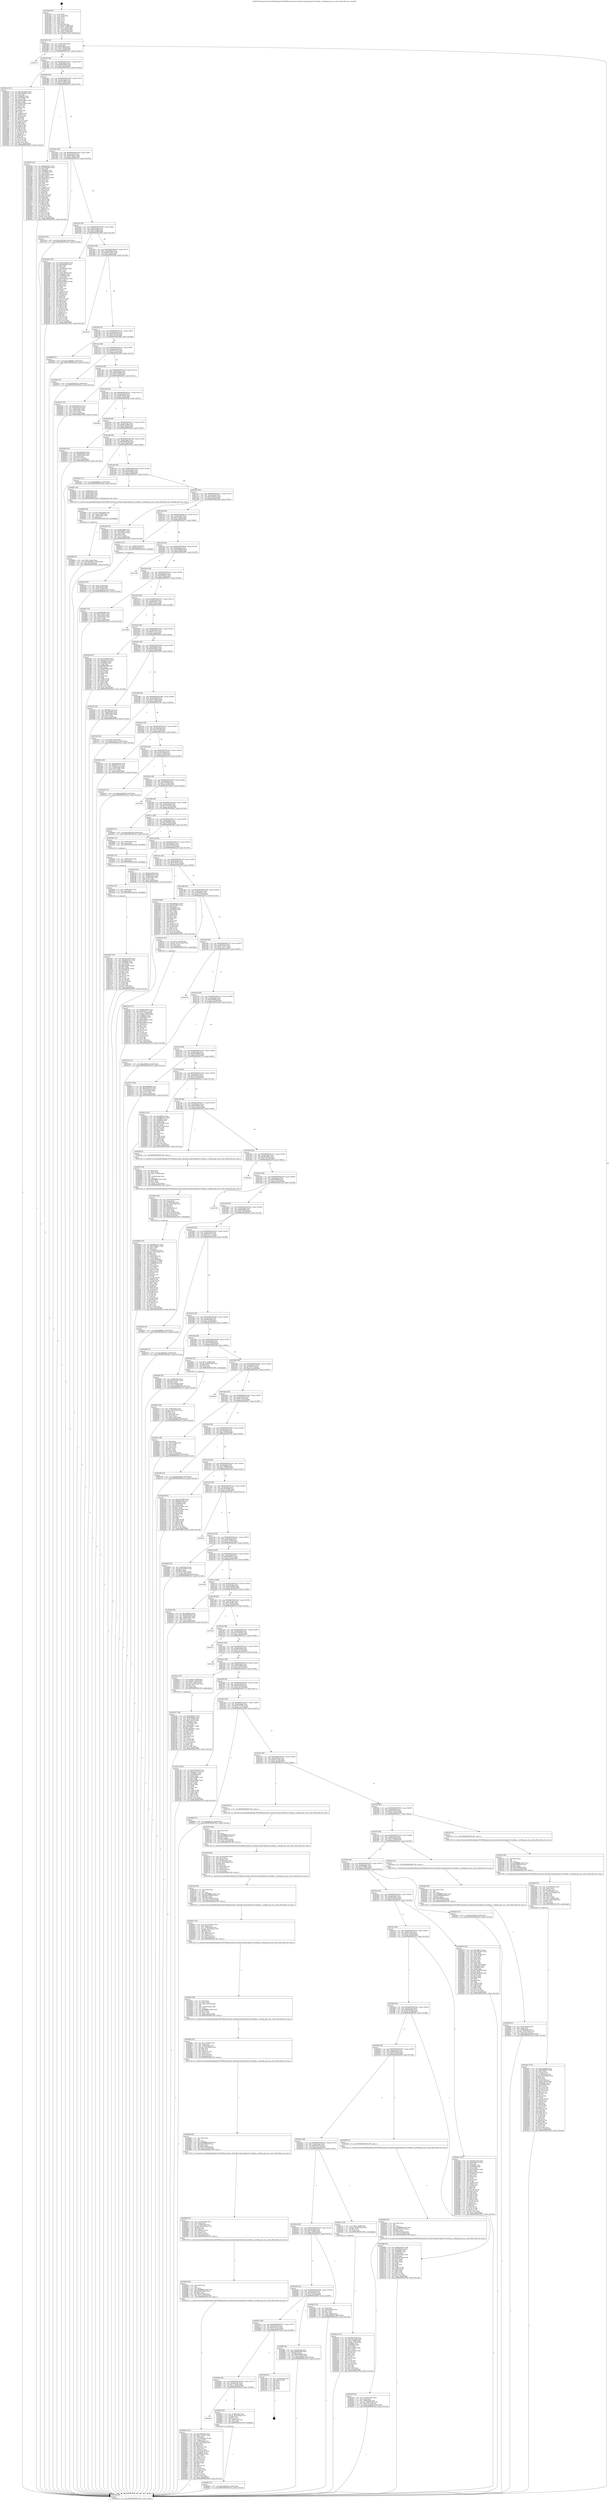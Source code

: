 digraph "0x401920" {
  label = "0x401920 (/mnt/c/Users/mathe/Desktop/tcc/POCII/binaries/extr_linuxdriverspinctrlpinctrl-rockchip.c_rockchip_get_mux_route_Final-ollvm.out::main(0))"
  labelloc = "t"
  node[shape=record]

  Entry [label="",width=0.3,height=0.3,shape=circle,fillcolor=black,style=filled]
  "0x401952" [label="{
     0x401952 [32]\l
     | [instrs]\l
     &nbsp;&nbsp;0x401952 \<+6\>: mov -0xa0(%rbp),%eax\l
     &nbsp;&nbsp;0x401958 \<+2\>: mov %eax,%ecx\l
     &nbsp;&nbsp;0x40195a \<+6\>: sub $0x8243ffae,%ecx\l
     &nbsp;&nbsp;0x401960 \<+6\>: mov %eax,-0xa4(%rbp)\l
     &nbsp;&nbsp;0x401966 \<+6\>: mov %ecx,-0xa8(%rbp)\l
     &nbsp;&nbsp;0x40196c \<+6\>: je 0000000000403147 \<main+0x1827\>\l
  }"]
  "0x403147" [label="{
     0x403147\l
  }", style=dashed]
  "0x401972" [label="{
     0x401972 [28]\l
     | [instrs]\l
     &nbsp;&nbsp;0x401972 \<+5\>: jmp 0000000000401977 \<main+0x57\>\l
     &nbsp;&nbsp;0x401977 \<+6\>: mov -0xa4(%rbp),%eax\l
     &nbsp;&nbsp;0x40197d \<+5\>: sub $0x825fa496,%eax\l
     &nbsp;&nbsp;0x401982 \<+6\>: mov %eax,-0xac(%rbp)\l
     &nbsp;&nbsp;0x401988 \<+6\>: je 000000000040301d \<main+0x16fd\>\l
  }"]
  Exit [label="",width=0.3,height=0.3,shape=circle,fillcolor=black,style=filled,peripheries=2]
  "0x40301d" [label="{
     0x40301d [147]\l
     | [instrs]\l
     &nbsp;&nbsp;0x40301d \<+5\>: mov $0x18e10246,%eax\l
     &nbsp;&nbsp;0x403022 \<+5\>: mov $0xc8de6822,%ecx\l
     &nbsp;&nbsp;0x403027 \<+2\>: mov $0x1,%dl\l
     &nbsp;&nbsp;0x403029 \<+7\>: mov 0x40605c,%esi\l
     &nbsp;&nbsp;0x403030 \<+7\>: mov 0x406060,%edi\l
     &nbsp;&nbsp;0x403037 \<+3\>: mov %esi,%r8d\l
     &nbsp;&nbsp;0x40303a \<+7\>: add $0x6ee78d5c,%r8d\l
     &nbsp;&nbsp;0x403041 \<+4\>: sub $0x1,%r8d\l
     &nbsp;&nbsp;0x403045 \<+7\>: sub $0x6ee78d5c,%r8d\l
     &nbsp;&nbsp;0x40304c \<+4\>: imul %r8d,%esi\l
     &nbsp;&nbsp;0x403050 \<+3\>: and $0x1,%esi\l
     &nbsp;&nbsp;0x403053 \<+3\>: cmp $0x0,%esi\l
     &nbsp;&nbsp;0x403056 \<+4\>: sete %r9b\l
     &nbsp;&nbsp;0x40305a \<+3\>: cmp $0xa,%edi\l
     &nbsp;&nbsp;0x40305d \<+4\>: setl %r10b\l
     &nbsp;&nbsp;0x403061 \<+3\>: mov %r9b,%r11b\l
     &nbsp;&nbsp;0x403064 \<+4\>: xor $0xff,%r11b\l
     &nbsp;&nbsp;0x403068 \<+3\>: mov %r10b,%bl\l
     &nbsp;&nbsp;0x40306b \<+3\>: xor $0xff,%bl\l
     &nbsp;&nbsp;0x40306e \<+3\>: xor $0x1,%dl\l
     &nbsp;&nbsp;0x403071 \<+3\>: mov %r11b,%r14b\l
     &nbsp;&nbsp;0x403074 \<+4\>: and $0xff,%r14b\l
     &nbsp;&nbsp;0x403078 \<+3\>: and %dl,%r9b\l
     &nbsp;&nbsp;0x40307b \<+3\>: mov %bl,%r15b\l
     &nbsp;&nbsp;0x40307e \<+4\>: and $0xff,%r15b\l
     &nbsp;&nbsp;0x403082 \<+3\>: and %dl,%r10b\l
     &nbsp;&nbsp;0x403085 \<+3\>: or %r9b,%r14b\l
     &nbsp;&nbsp;0x403088 \<+3\>: or %r10b,%r15b\l
     &nbsp;&nbsp;0x40308b \<+3\>: xor %r15b,%r14b\l
     &nbsp;&nbsp;0x40308e \<+3\>: or %bl,%r11b\l
     &nbsp;&nbsp;0x403091 \<+4\>: xor $0xff,%r11b\l
     &nbsp;&nbsp;0x403095 \<+3\>: or $0x1,%dl\l
     &nbsp;&nbsp;0x403098 \<+3\>: and %dl,%r11b\l
     &nbsp;&nbsp;0x40309b \<+3\>: or %r11b,%r14b\l
     &nbsp;&nbsp;0x40309e \<+4\>: test $0x1,%r14b\l
     &nbsp;&nbsp;0x4030a2 \<+3\>: cmovne %ecx,%eax\l
     &nbsp;&nbsp;0x4030a5 \<+6\>: mov %eax,-0xa0(%rbp)\l
     &nbsp;&nbsp;0x4030ab \<+5\>: jmp 00000000004035cd \<main+0x1cad\>\l
  }"]
  "0x40198e" [label="{
     0x40198e [28]\l
     | [instrs]\l
     &nbsp;&nbsp;0x40198e \<+5\>: jmp 0000000000401993 \<main+0x73\>\l
     &nbsp;&nbsp;0x401993 \<+6\>: mov -0xa4(%rbp),%eax\l
     &nbsp;&nbsp;0x401999 \<+5\>: sub $0x834c5fd3,%eax\l
     &nbsp;&nbsp;0x40199e \<+6\>: mov %eax,-0xb0(%rbp)\l
     &nbsp;&nbsp;0x4019a4 \<+6\>: je 000000000040255f \<main+0xc3f\>\l
  }"]
  "0x4030d7" [label="{
     0x4030d7 [97]\l
     | [instrs]\l
     &nbsp;&nbsp;0x4030d7 \<+5\>: mov $0x18e10246,%ecx\l
     &nbsp;&nbsp;0x4030dc \<+5\>: mov $0x84c69a12,%edx\l
     &nbsp;&nbsp;0x4030e1 \<+7\>: mov 0x40605c,%esi\l
     &nbsp;&nbsp;0x4030e8 \<+8\>: mov 0x406060,%r8d\l
     &nbsp;&nbsp;0x4030f0 \<+3\>: mov %esi,%r9d\l
     &nbsp;&nbsp;0x4030f3 \<+7\>: add $0xe348a5f7,%r9d\l
     &nbsp;&nbsp;0x4030fa \<+4\>: sub $0x1,%r9d\l
     &nbsp;&nbsp;0x4030fe \<+7\>: sub $0xe348a5f7,%r9d\l
     &nbsp;&nbsp;0x403105 \<+4\>: imul %r9d,%esi\l
     &nbsp;&nbsp;0x403109 \<+3\>: and $0x1,%esi\l
     &nbsp;&nbsp;0x40310c \<+3\>: cmp $0x0,%esi\l
     &nbsp;&nbsp;0x40310f \<+4\>: sete %r10b\l
     &nbsp;&nbsp;0x403113 \<+4\>: cmp $0xa,%r8d\l
     &nbsp;&nbsp;0x403117 \<+4\>: setl %r11b\l
     &nbsp;&nbsp;0x40311b \<+3\>: mov %r10b,%bl\l
     &nbsp;&nbsp;0x40311e \<+3\>: and %r11b,%bl\l
     &nbsp;&nbsp;0x403121 \<+3\>: xor %r11b,%r10b\l
     &nbsp;&nbsp;0x403124 \<+3\>: or %r10b,%bl\l
     &nbsp;&nbsp;0x403127 \<+3\>: test $0x1,%bl\l
     &nbsp;&nbsp;0x40312a \<+3\>: cmovne %edx,%ecx\l
     &nbsp;&nbsp;0x40312d \<+6\>: mov %ecx,-0xa0(%rbp)\l
     &nbsp;&nbsp;0x403133 \<+5\>: jmp 00000000004035cd \<main+0x1cad\>\l
  }"]
  "0x40255f" [label="{
     0x40255f [147]\l
     | [instrs]\l
     &nbsp;&nbsp;0x40255f \<+5\>: mov $0xb46ec017,%eax\l
     &nbsp;&nbsp;0x402564 \<+5\>: mov $0xe6d3dbee,%ecx\l
     &nbsp;&nbsp;0x402569 \<+2\>: mov $0x1,%dl\l
     &nbsp;&nbsp;0x40256b \<+7\>: mov 0x40605c,%esi\l
     &nbsp;&nbsp;0x402572 \<+7\>: mov 0x406060,%edi\l
     &nbsp;&nbsp;0x402579 \<+3\>: mov %esi,%r8d\l
     &nbsp;&nbsp;0x40257c \<+7\>: sub $0xe93f2a3f,%r8d\l
     &nbsp;&nbsp;0x402583 \<+4\>: sub $0x1,%r8d\l
     &nbsp;&nbsp;0x402587 \<+7\>: add $0xe93f2a3f,%r8d\l
     &nbsp;&nbsp;0x40258e \<+4\>: imul %r8d,%esi\l
     &nbsp;&nbsp;0x402592 \<+3\>: and $0x1,%esi\l
     &nbsp;&nbsp;0x402595 \<+3\>: cmp $0x0,%esi\l
     &nbsp;&nbsp;0x402598 \<+4\>: sete %r9b\l
     &nbsp;&nbsp;0x40259c \<+3\>: cmp $0xa,%edi\l
     &nbsp;&nbsp;0x40259f \<+4\>: setl %r10b\l
     &nbsp;&nbsp;0x4025a3 \<+3\>: mov %r9b,%r11b\l
     &nbsp;&nbsp;0x4025a6 \<+4\>: xor $0xff,%r11b\l
     &nbsp;&nbsp;0x4025aa \<+3\>: mov %r10b,%bl\l
     &nbsp;&nbsp;0x4025ad \<+3\>: xor $0xff,%bl\l
     &nbsp;&nbsp;0x4025b0 \<+3\>: xor $0x0,%dl\l
     &nbsp;&nbsp;0x4025b3 \<+3\>: mov %r11b,%r14b\l
     &nbsp;&nbsp;0x4025b6 \<+4\>: and $0x0,%r14b\l
     &nbsp;&nbsp;0x4025ba \<+3\>: and %dl,%r9b\l
     &nbsp;&nbsp;0x4025bd \<+3\>: mov %bl,%r15b\l
     &nbsp;&nbsp;0x4025c0 \<+4\>: and $0x0,%r15b\l
     &nbsp;&nbsp;0x4025c4 \<+3\>: and %dl,%r10b\l
     &nbsp;&nbsp;0x4025c7 \<+3\>: or %r9b,%r14b\l
     &nbsp;&nbsp;0x4025ca \<+3\>: or %r10b,%r15b\l
     &nbsp;&nbsp;0x4025cd \<+3\>: xor %r15b,%r14b\l
     &nbsp;&nbsp;0x4025d0 \<+3\>: or %bl,%r11b\l
     &nbsp;&nbsp;0x4025d3 \<+4\>: xor $0xff,%r11b\l
     &nbsp;&nbsp;0x4025d7 \<+3\>: or $0x0,%dl\l
     &nbsp;&nbsp;0x4025da \<+3\>: and %dl,%r11b\l
     &nbsp;&nbsp;0x4025dd \<+3\>: or %r11b,%r14b\l
     &nbsp;&nbsp;0x4025e0 \<+4\>: test $0x1,%r14b\l
     &nbsp;&nbsp;0x4025e4 \<+3\>: cmovne %ecx,%eax\l
     &nbsp;&nbsp;0x4025e7 \<+6\>: mov %eax,-0xa0(%rbp)\l
     &nbsp;&nbsp;0x4025ed \<+5\>: jmp 00000000004035cd \<main+0x1cad\>\l
  }"]
  "0x4019aa" [label="{
     0x4019aa [28]\l
     | [instrs]\l
     &nbsp;&nbsp;0x4019aa \<+5\>: jmp 00000000004019af \<main+0x8f\>\l
     &nbsp;&nbsp;0x4019af \<+6\>: mov -0xa4(%rbp),%eax\l
     &nbsp;&nbsp;0x4019b5 \<+5\>: sub $0x84c69a12,%eax\l
     &nbsp;&nbsp;0x4019ba \<+6\>: mov %eax,-0xb4(%rbp)\l
     &nbsp;&nbsp;0x4019c0 \<+6\>: je 0000000000403138 \<main+0x1818\>\l
  }"]
  "0x4030c8" [label="{
     0x4030c8 [15]\l
     | [instrs]\l
     &nbsp;&nbsp;0x4030c8 \<+7\>: mov -0x90(%rbp),%rax\l
     &nbsp;&nbsp;0x4030cf \<+3\>: mov %rax,%rdi\l
     &nbsp;&nbsp;0x4030d2 \<+5\>: call 0000000000401030 \<free@plt\>\l
     | [calls]\l
     &nbsp;&nbsp;0x401030 \{1\} (unknown)\l
  }"]
  "0x403138" [label="{
     0x403138 [15]\l
     | [instrs]\l
     &nbsp;&nbsp;0x403138 \<+10\>: movl $0xc234538a,-0xa0(%rbp)\l
     &nbsp;&nbsp;0x403142 \<+5\>: jmp 00000000004035cd \<main+0x1cad\>\l
  }"]
  "0x4019c6" [label="{
     0x4019c6 [28]\l
     | [instrs]\l
     &nbsp;&nbsp;0x4019c6 \<+5\>: jmp 00000000004019cb \<main+0xab\>\l
     &nbsp;&nbsp;0x4019cb \<+6\>: mov -0xa4(%rbp),%eax\l
     &nbsp;&nbsp;0x4019d1 \<+5\>: sub $0x85a3cf4b,%eax\l
     &nbsp;&nbsp;0x4019d6 \<+6\>: mov %eax,-0xb8(%rbp)\l
     &nbsp;&nbsp;0x4019dc \<+6\>: je 0000000000402a60 \<main+0x1140\>\l
  }"]
  "0x4030bc" [label="{
     0x4030bc [12]\l
     | [instrs]\l
     &nbsp;&nbsp;0x4030bc \<+4\>: mov -0x80(%rbp),%rax\l
     &nbsp;&nbsp;0x4030c0 \<+3\>: mov %rax,%rdi\l
     &nbsp;&nbsp;0x4030c3 \<+5\>: call 0000000000401030 \<free@plt\>\l
     | [calls]\l
     &nbsp;&nbsp;0x401030 \{1\} (unknown)\l
  }"]
  "0x402a60" [label="{
     0x402a60 [160]\l
     | [instrs]\l
     &nbsp;&nbsp;0x402a60 \<+5\>: mov $0xc5310559,%eax\l
     &nbsp;&nbsp;0x402a65 \<+5\>: mov $0xf2d959ef,%ecx\l
     &nbsp;&nbsp;0x402a6a \<+2\>: mov $0x1,%dl\l
     &nbsp;&nbsp;0x402a6c \<+2\>: xor %esi,%esi\l
     &nbsp;&nbsp;0x402a6e \<+3\>: mov -0x64(%rbp),%edi\l
     &nbsp;&nbsp;0x402a71 \<+3\>: sub $0x1,%esi\l
     &nbsp;&nbsp;0x402a74 \<+2\>: sub %esi,%edi\l
     &nbsp;&nbsp;0x402a76 \<+3\>: mov %edi,-0x64(%rbp)\l
     &nbsp;&nbsp;0x402a79 \<+7\>: mov 0x40605c,%esi\l
     &nbsp;&nbsp;0x402a80 \<+7\>: mov 0x406060,%edi\l
     &nbsp;&nbsp;0x402a87 \<+3\>: mov %esi,%r8d\l
     &nbsp;&nbsp;0x402a8a \<+7\>: sub $0x57660128,%r8d\l
     &nbsp;&nbsp;0x402a91 \<+4\>: sub $0x1,%r8d\l
     &nbsp;&nbsp;0x402a95 \<+7\>: add $0x57660128,%r8d\l
     &nbsp;&nbsp;0x402a9c \<+4\>: imul %r8d,%esi\l
     &nbsp;&nbsp;0x402aa0 \<+3\>: and $0x1,%esi\l
     &nbsp;&nbsp;0x402aa3 \<+3\>: cmp $0x0,%esi\l
     &nbsp;&nbsp;0x402aa6 \<+4\>: sete %r9b\l
     &nbsp;&nbsp;0x402aaa \<+3\>: cmp $0xa,%edi\l
     &nbsp;&nbsp;0x402aad \<+4\>: setl %r10b\l
     &nbsp;&nbsp;0x402ab1 \<+3\>: mov %r9b,%r11b\l
     &nbsp;&nbsp;0x402ab4 \<+4\>: xor $0xff,%r11b\l
     &nbsp;&nbsp;0x402ab8 \<+3\>: mov %r10b,%bl\l
     &nbsp;&nbsp;0x402abb \<+3\>: xor $0xff,%bl\l
     &nbsp;&nbsp;0x402abe \<+3\>: xor $0x0,%dl\l
     &nbsp;&nbsp;0x402ac1 \<+3\>: mov %r11b,%r14b\l
     &nbsp;&nbsp;0x402ac4 \<+4\>: and $0x0,%r14b\l
     &nbsp;&nbsp;0x402ac8 \<+3\>: and %dl,%r9b\l
     &nbsp;&nbsp;0x402acb \<+3\>: mov %bl,%r15b\l
     &nbsp;&nbsp;0x402ace \<+4\>: and $0x0,%r15b\l
     &nbsp;&nbsp;0x402ad2 \<+3\>: and %dl,%r10b\l
     &nbsp;&nbsp;0x402ad5 \<+3\>: or %r9b,%r14b\l
     &nbsp;&nbsp;0x402ad8 \<+3\>: or %r10b,%r15b\l
     &nbsp;&nbsp;0x402adb \<+3\>: xor %r15b,%r14b\l
     &nbsp;&nbsp;0x402ade \<+3\>: or %bl,%r11b\l
     &nbsp;&nbsp;0x402ae1 \<+4\>: xor $0xff,%r11b\l
     &nbsp;&nbsp;0x402ae5 \<+3\>: or $0x0,%dl\l
     &nbsp;&nbsp;0x402ae8 \<+3\>: and %dl,%r11b\l
     &nbsp;&nbsp;0x402aeb \<+3\>: or %r11b,%r14b\l
     &nbsp;&nbsp;0x402aee \<+4\>: test $0x1,%r14b\l
     &nbsp;&nbsp;0x402af2 \<+3\>: cmovne %ecx,%eax\l
     &nbsp;&nbsp;0x402af5 \<+6\>: mov %eax,-0xa0(%rbp)\l
     &nbsp;&nbsp;0x402afb \<+5\>: jmp 00000000004035cd \<main+0x1cad\>\l
  }"]
  "0x4019e2" [label="{
     0x4019e2 [28]\l
     | [instrs]\l
     &nbsp;&nbsp;0x4019e2 \<+5\>: jmp 00000000004019e7 \<main+0xc7\>\l
     &nbsp;&nbsp;0x4019e7 \<+6\>: mov -0xa4(%rbp),%eax\l
     &nbsp;&nbsp;0x4019ed \<+5\>: sub $0x8621b567,%eax\l
     &nbsp;&nbsp;0x4019f2 \<+6\>: mov %eax,-0xbc(%rbp)\l
     &nbsp;&nbsp;0x4019f8 \<+6\>: je 000000000040352b \<main+0x1c0b\>\l
  }"]
  "0x402fe6" [label="{
     0x402fe6 [15]\l
     | [instrs]\l
     &nbsp;&nbsp;0x402fe6 \<+10\>: movl $0x7a8222c4,-0xa0(%rbp)\l
     &nbsp;&nbsp;0x402ff0 \<+5\>: jmp 00000000004035cd \<main+0x1cad\>\l
  }"]
  "0x40352b" [label="{
     0x40352b\l
  }", style=dashed]
  "0x4019fe" [label="{
     0x4019fe [28]\l
     | [instrs]\l
     &nbsp;&nbsp;0x4019fe \<+5\>: jmp 0000000000401a03 \<main+0xe3\>\l
     &nbsp;&nbsp;0x401a03 \<+6\>: mov -0xa4(%rbp),%eax\l
     &nbsp;&nbsp;0x401a09 \<+5\>: sub $0x8c46011d,%eax\l
     &nbsp;&nbsp;0x401a0e \<+6\>: mov %eax,-0xc0(%rbp)\l
     &nbsp;&nbsp;0x401a14 \<+6\>: je 00000000004029f6 \<main+0x10d6\>\l
  }"]
  "0x4020aa" [label="{
     0x4020aa\l
  }", style=dashed]
  "0x4029f6" [label="{
     0x4029f6 [15]\l
     | [instrs]\l
     &nbsp;&nbsp;0x4029f6 \<+10\>: movl $0x144fd9b0,-0xa0(%rbp)\l
     &nbsp;&nbsp;0x402a00 \<+5\>: jmp 00000000004035cd \<main+0x1cad\>\l
  }"]
  "0x401a1a" [label="{
     0x401a1a [28]\l
     | [instrs]\l
     &nbsp;&nbsp;0x401a1a \<+5\>: jmp 0000000000401a1f \<main+0xff\>\l
     &nbsp;&nbsp;0x401a1f \<+6\>: mov -0xa4(%rbp),%eax\l
     &nbsp;&nbsp;0x401a25 \<+5\>: sub $0x8f2b17e5,%eax\l
     &nbsp;&nbsp;0x401a2a \<+6\>: mov %eax,-0xc4(%rbp)\l
     &nbsp;&nbsp;0x401a30 \<+6\>: je 0000000000402b0f \<main+0x11ef\>\l
  }"]
  "0x402fc8" [label="{
     0x402fc8 [30]\l
     | [instrs]\l
     &nbsp;&nbsp;0x402fc8 \<+4\>: mov -0x58(%rbp),%rax\l
     &nbsp;&nbsp;0x402fcc \<+7\>: movslq -0x9c(%rbp),%rcx\l
     &nbsp;&nbsp;0x402fd3 \<+4\>: shl $0x4,%rcx\l
     &nbsp;&nbsp;0x402fd7 \<+3\>: add %rcx,%rax\l
     &nbsp;&nbsp;0x402fda \<+4\>: mov 0x8(%rax),%rax\l
     &nbsp;&nbsp;0x402fde \<+3\>: mov %rax,%rdi\l
     &nbsp;&nbsp;0x402fe1 \<+5\>: call 0000000000401030 \<free@plt\>\l
     | [calls]\l
     &nbsp;&nbsp;0x401030 \{1\} (unknown)\l
  }"]
  "0x402b0f" [label="{
     0x402b0f [15]\l
     | [instrs]\l
     &nbsp;&nbsp;0x402b0f \<+10\>: movl $0xe69503cd,-0xa0(%rbp)\l
     &nbsp;&nbsp;0x402b19 \<+5\>: jmp 00000000004035cd \<main+0x1cad\>\l
  }"]
  "0x401a36" [label="{
     0x401a36 [28]\l
     | [instrs]\l
     &nbsp;&nbsp;0x401a36 \<+5\>: jmp 0000000000401a3b \<main+0x11b\>\l
     &nbsp;&nbsp;0x401a3b \<+6\>: mov -0xa4(%rbp),%eax\l
     &nbsp;&nbsp;0x401a41 \<+5\>: sub $0x952da6f6,%eax\l
     &nbsp;&nbsp;0x401a46 \<+6\>: mov %eax,-0xc8(%rbp)\l
     &nbsp;&nbsp;0x401a4c \<+6\>: je 0000000000402541 \<main+0xc21\>\l
  }"]
  "0x40208e" [label="{
     0x40208e [28]\l
     | [instrs]\l
     &nbsp;&nbsp;0x40208e \<+5\>: jmp 0000000000402093 \<main+0x773\>\l
     &nbsp;&nbsp;0x402093 \<+6\>: mov -0xa4(%rbp),%eax\l
     &nbsp;&nbsp;0x402099 \<+5\>: sub $0x7c764a2c,%eax\l
     &nbsp;&nbsp;0x40209e \<+6\>: mov %eax,-0x1b0(%rbp)\l
     &nbsp;&nbsp;0x4020a4 \<+6\>: je 0000000000402fc8 \<main+0x16a8\>\l
  }"]
  "0x402541" [label="{
     0x402541 [30]\l
     | [instrs]\l
     &nbsp;&nbsp;0x402541 \<+5\>: mov $0x8c46011d,%eax\l
     &nbsp;&nbsp;0x402546 \<+5\>: mov $0x834c5fd3,%ecx\l
     &nbsp;&nbsp;0x40254b \<+3\>: mov -0x6c(%rbp),%edx\l
     &nbsp;&nbsp;0x40254e \<+3\>: cmp -0x68(%rbp),%edx\l
     &nbsp;&nbsp;0x402551 \<+3\>: cmovl %ecx,%eax\l
     &nbsp;&nbsp;0x402554 \<+6\>: mov %eax,-0xa0(%rbp)\l
     &nbsp;&nbsp;0x40255a \<+5\>: jmp 00000000004035cd \<main+0x1cad\>\l
  }"]
  "0x401a52" [label="{
     0x401a52 [28]\l
     | [instrs]\l
     &nbsp;&nbsp;0x401a52 \<+5\>: jmp 0000000000401a57 \<main+0x137\>\l
     &nbsp;&nbsp;0x401a57 \<+6\>: mov -0xa4(%rbp),%eax\l
     &nbsp;&nbsp;0x401a5d \<+5\>: sub $0x95d39c62,%eax\l
     &nbsp;&nbsp;0x401a62 \<+6\>: mov %eax,-0xcc(%rbp)\l
     &nbsp;&nbsp;0x401a68 \<+6\>: je 00000000004020d2 \<main+0x7b2\>\l
  }"]
  "0x403180" [label="{
     0x403180 [21]\l
     | [instrs]\l
     &nbsp;&nbsp;0x403180 \<+3\>: mov -0x34(%rbp),%eax\l
     &nbsp;&nbsp;0x403183 \<+7\>: add $0x1e8,%rsp\l
     &nbsp;&nbsp;0x40318a \<+1\>: pop %rbx\l
     &nbsp;&nbsp;0x40318b \<+2\>: pop %r12\l
     &nbsp;&nbsp;0x40318d \<+2\>: pop %r13\l
     &nbsp;&nbsp;0x40318f \<+2\>: pop %r14\l
     &nbsp;&nbsp;0x403191 \<+2\>: pop %r15\l
     &nbsp;&nbsp;0x403193 \<+1\>: pop %rbp\l
     &nbsp;&nbsp;0x403194 \<+1\>: ret\l
  }"]
  "0x4020d2" [label="{
     0x4020d2\l
  }", style=dashed]
  "0x401a6e" [label="{
     0x401a6e [28]\l
     | [instrs]\l
     &nbsp;&nbsp;0x401a6e \<+5\>: jmp 0000000000401a73 \<main+0x153\>\l
     &nbsp;&nbsp;0x401a73 \<+6\>: mov -0xa4(%rbp),%eax\l
     &nbsp;&nbsp;0x401a79 \<+5\>: sub $0x9bc4e549,%eax\l
     &nbsp;&nbsp;0x401a7e \<+6\>: mov %eax,-0xd0(%rbp)\l
     &nbsp;&nbsp;0x401a84 \<+6\>: je 00000000004020b4 \<main+0x794\>\l
  }"]
  "0x402072" [label="{
     0x402072 [28]\l
     | [instrs]\l
     &nbsp;&nbsp;0x402072 \<+5\>: jmp 0000000000402077 \<main+0x757\>\l
     &nbsp;&nbsp;0x402077 \<+6\>: mov -0xa4(%rbp),%eax\l
     &nbsp;&nbsp;0x40207d \<+5\>: sub $0x7beacac3,%eax\l
     &nbsp;&nbsp;0x402082 \<+6\>: mov %eax,-0x1ac(%rbp)\l
     &nbsp;&nbsp;0x402088 \<+6\>: je 0000000000403180 \<main+0x1860\>\l
  }"]
  "0x4020b4" [label="{
     0x4020b4 [30]\l
     | [instrs]\l
     &nbsp;&nbsp;0x4020b4 \<+5\>: mov $0xa7bc6a24,%eax\l
     &nbsp;&nbsp;0x4020b9 \<+5\>: mov $0x95d39c62,%ecx\l
     &nbsp;&nbsp;0x4020be \<+3\>: mov -0x30(%rbp),%edx\l
     &nbsp;&nbsp;0x4020c1 \<+3\>: cmp $0x2,%edx\l
     &nbsp;&nbsp;0x4020c4 \<+3\>: cmovne %ecx,%eax\l
     &nbsp;&nbsp;0x4020c7 \<+6\>: mov %eax,-0xa0(%rbp)\l
     &nbsp;&nbsp;0x4020cd \<+5\>: jmp 00000000004035cd \<main+0x1cad\>\l
  }"]
  "0x401a8a" [label="{
     0x401a8a [28]\l
     | [instrs]\l
     &nbsp;&nbsp;0x401a8a \<+5\>: jmp 0000000000401a8f \<main+0x16f\>\l
     &nbsp;&nbsp;0x401a8f \<+6\>: mov -0xa4(%rbp),%eax\l
     &nbsp;&nbsp;0x401a95 \<+5\>: sub $0x9d948758,%eax\l
     &nbsp;&nbsp;0x401a9a \<+6\>: mov %eax,-0xd4(%rbp)\l
     &nbsp;&nbsp;0x401aa0 \<+6\>: je 00000000004024d1 \<main+0xbb1\>\l
  }"]
  "0x4035cd" [label="{
     0x4035cd [5]\l
     | [instrs]\l
     &nbsp;&nbsp;0x4035cd \<+5\>: jmp 0000000000401952 \<main+0x32\>\l
  }"]
  "0x401920" [label="{
     0x401920 [50]\l
     | [instrs]\l
     &nbsp;&nbsp;0x401920 \<+1\>: push %rbp\l
     &nbsp;&nbsp;0x401921 \<+3\>: mov %rsp,%rbp\l
     &nbsp;&nbsp;0x401924 \<+2\>: push %r15\l
     &nbsp;&nbsp;0x401926 \<+2\>: push %r14\l
     &nbsp;&nbsp;0x401928 \<+2\>: push %r13\l
     &nbsp;&nbsp;0x40192a \<+2\>: push %r12\l
     &nbsp;&nbsp;0x40192c \<+1\>: push %rbx\l
     &nbsp;&nbsp;0x40192d \<+7\>: sub $0x1e8,%rsp\l
     &nbsp;&nbsp;0x401934 \<+7\>: movl $0x0,-0x34(%rbp)\l
     &nbsp;&nbsp;0x40193b \<+3\>: mov %edi,-0x38(%rbp)\l
     &nbsp;&nbsp;0x40193e \<+4\>: mov %rsi,-0x40(%rbp)\l
     &nbsp;&nbsp;0x401942 \<+3\>: mov -0x38(%rbp),%edi\l
     &nbsp;&nbsp;0x401945 \<+3\>: mov %edi,-0x30(%rbp)\l
     &nbsp;&nbsp;0x401948 \<+10\>: movl $0x9bc4e549,-0xa0(%rbp)\l
  }"]
  "0x402ff5" [label="{
     0x402ff5 [40]\l
     | [instrs]\l
     &nbsp;&nbsp;0x402ff5 \<+6\>: mov -0x9c(%rbp),%eax\l
     &nbsp;&nbsp;0x402ffb \<+5\>: add $0xfd66ee98,%eax\l
     &nbsp;&nbsp;0x403000 \<+3\>: add $0x1,%eax\l
     &nbsp;&nbsp;0x403003 \<+5\>: sub $0xfd66ee98,%eax\l
     &nbsp;&nbsp;0x403008 \<+6\>: mov %eax,-0x9c(%rbp)\l
     &nbsp;&nbsp;0x40300e \<+10\>: movl $0xb2f90841,-0xa0(%rbp)\l
     &nbsp;&nbsp;0x403018 \<+5\>: jmp 00000000004035cd \<main+0x1cad\>\l
  }"]
  "0x4024d1" [label="{
     0x4024d1 [15]\l
     | [instrs]\l
     &nbsp;&nbsp;0x4024d1 \<+10\>: movl $0xbefb06a1,-0xa0(%rbp)\l
     &nbsp;&nbsp;0x4024db \<+5\>: jmp 00000000004035cd \<main+0x1cad\>\l
  }"]
  "0x401aa6" [label="{
     0x401aa6 [28]\l
     | [instrs]\l
     &nbsp;&nbsp;0x401aa6 \<+5\>: jmp 0000000000401aab \<main+0x18b\>\l
     &nbsp;&nbsp;0x401aab \<+6\>: mov -0xa4(%rbp),%eax\l
     &nbsp;&nbsp;0x401ab1 \<+5\>: sub $0xa25e8f2a,%eax\l
     &nbsp;&nbsp;0x401ab6 \<+6\>: mov %eax,-0xd8(%rbp)\l
     &nbsp;&nbsp;0x401abc \<+6\>: je 0000000000402f51 \<main+0x1631\>\l
  }"]
  "0x402f88" [label="{
     0x402f88 [31]\l
     | [instrs]\l
     &nbsp;&nbsp;0x402f88 \<+10\>: movl $0x0,-0x9c(%rbp)\l
     &nbsp;&nbsp;0x402f92 \<+10\>: movl $0xb2f90841,-0xa0(%rbp)\l
     &nbsp;&nbsp;0x402f9c \<+6\>: mov %eax,-0x1e0(%rbp)\l
     &nbsp;&nbsp;0x402fa2 \<+5\>: jmp 00000000004035cd \<main+0x1cad\>\l
  }"]
  "0x402f51" [label="{
     0x402f51 [26]\l
     | [instrs]\l
     &nbsp;&nbsp;0x402f51 \<+4\>: mov -0x58(%rbp),%rdi\l
     &nbsp;&nbsp;0x402f55 \<+3\>: mov -0x48(%rbp),%esi\l
     &nbsp;&nbsp;0x402f58 \<+3\>: mov -0x4c(%rbp),%edx\l
     &nbsp;&nbsp;0x402f5b \<+4\>: mov -0x80(%rbp),%rcx\l
     &nbsp;&nbsp;0x402f5f \<+7\>: mov -0x90(%rbp),%r8\l
     &nbsp;&nbsp;0x402f66 \<+5\>: call 0000000000401240 \<rockchip_get_mux_route\>\l
     | [calls]\l
     &nbsp;&nbsp;0x401240 \{1\} (/mnt/c/Users/mathe/Desktop/tcc/POCII/binaries/extr_linuxdriverspinctrlpinctrl-rockchip.c_rockchip_get_mux_route_Final-ollvm.out::rockchip_get_mux_route)\l
  }"]
  "0x401ac2" [label="{
     0x401ac2 [28]\l
     | [instrs]\l
     &nbsp;&nbsp;0x401ac2 \<+5\>: jmp 0000000000401ac7 \<main+0x1a7\>\l
     &nbsp;&nbsp;0x401ac7 \<+6\>: mov -0xa4(%rbp),%eax\l
     &nbsp;&nbsp;0x401acd \<+5\>: sub $0xa56204c4,%eax\l
     &nbsp;&nbsp;0x401ad2 \<+6\>: mov %eax,-0xdc(%rbp)\l
     &nbsp;&nbsp;0x401ad8 \<+6\>: je 0000000000402238 \<main+0x918\>\l
  }"]
  "0x402f6b" [label="{
     0x402f6b [29]\l
     | [instrs]\l
     &nbsp;&nbsp;0x402f6b \<+10\>: movabs $0x4040b6,%rdi\l
     &nbsp;&nbsp;0x402f75 \<+6\>: mov %eax,-0x98(%rbp)\l
     &nbsp;&nbsp;0x402f7b \<+6\>: mov -0x98(%rbp),%esi\l
     &nbsp;&nbsp;0x402f81 \<+2\>: mov $0x0,%al\l
     &nbsp;&nbsp;0x402f83 \<+5\>: call 0000000000401040 \<printf@plt\>\l
     | [calls]\l
     &nbsp;&nbsp;0x401040 \{1\} (unknown)\l
  }"]
  "0x402238" [label="{
     0x402238 [30]\l
     | [instrs]\l
     &nbsp;&nbsp;0x402238 \<+5\>: mov $0x8243ffae,%eax\l
     &nbsp;&nbsp;0x40223d \<+5\>: mov $0xcf3bbe7a,%ecx\l
     &nbsp;&nbsp;0x402242 \<+3\>: mov -0x2c(%rbp),%edx\l
     &nbsp;&nbsp;0x402245 \<+3\>: cmp $0x0,%edx\l
     &nbsp;&nbsp;0x402248 \<+3\>: cmove %ecx,%eax\l
     &nbsp;&nbsp;0x40224b \<+6\>: mov %eax,-0xa0(%rbp)\l
     &nbsp;&nbsp;0x402251 \<+5\>: jmp 00000000004035cd \<main+0x1cad\>\l
  }"]
  "0x401ade" [label="{
     0x401ade [28]\l
     | [instrs]\l
     &nbsp;&nbsp;0x401ade \<+5\>: jmp 0000000000401ae3 \<main+0x1c3\>\l
     &nbsp;&nbsp;0x401ae3 \<+6\>: mov -0xa4(%rbp),%eax\l
     &nbsp;&nbsp;0x401ae9 \<+5\>: sub $0xa7bc6a24,%eax\l
     &nbsp;&nbsp;0x401aee \<+6\>: mov %eax,-0xe0(%rbp)\l
     &nbsp;&nbsp;0x401af4 \<+6\>: je 0000000000402213 \<main+0x8f3\>\l
  }"]
  "0x402f00" [label="{
     0x402f00 [41]\l
     | [instrs]\l
     &nbsp;&nbsp;0x402f00 \<+6\>: mov -0x1dc(%rbp),%ecx\l
     &nbsp;&nbsp;0x402f06 \<+3\>: imul %eax,%ecx\l
     &nbsp;&nbsp;0x402f09 \<+7\>: mov -0x90(%rbp),%rsi\l
     &nbsp;&nbsp;0x402f10 \<+7\>: movslq -0x94(%rbp),%rdi\l
     &nbsp;&nbsp;0x402f17 \<+3\>: mov %ecx,(%rsi,%rdi,4)\l
     &nbsp;&nbsp;0x402f1a \<+10\>: movl $0xf766cc6f,-0xa0(%rbp)\l
     &nbsp;&nbsp;0x402f24 \<+5\>: jmp 00000000004035cd \<main+0x1cad\>\l
  }"]
  "0x402213" [label="{
     0x402213 [13]\l
     | [instrs]\l
     &nbsp;&nbsp;0x402213 \<+4\>: mov -0x40(%rbp),%rax\l
     &nbsp;&nbsp;0x402217 \<+4\>: mov 0x8(%rax),%rdi\l
     &nbsp;&nbsp;0x40221b \<+5\>: call 0000000000401060 \<atoi@plt\>\l
     | [calls]\l
     &nbsp;&nbsp;0x401060 \{1\} (unknown)\l
  }"]
  "0x401afa" [label="{
     0x401afa [28]\l
     | [instrs]\l
     &nbsp;&nbsp;0x401afa \<+5\>: jmp 0000000000401aff \<main+0x1df\>\l
     &nbsp;&nbsp;0x401aff \<+6\>: mov -0xa4(%rbp),%eax\l
     &nbsp;&nbsp;0x401b05 \<+5\>: sub $0xb2800ae8,%eax\l
     &nbsp;&nbsp;0x401b0a \<+6\>: mov %eax,-0xe4(%rbp)\l
     &nbsp;&nbsp;0x401b10 \<+6\>: je 0000000000403195 \<main+0x1875\>\l
  }"]
  "0x402220" [label="{
     0x402220 [24]\l
     | [instrs]\l
     &nbsp;&nbsp;0x402220 \<+3\>: mov %eax,-0x44(%rbp)\l
     &nbsp;&nbsp;0x402223 \<+3\>: mov -0x44(%rbp),%eax\l
     &nbsp;&nbsp;0x402226 \<+3\>: mov %eax,-0x2c(%rbp)\l
     &nbsp;&nbsp;0x402229 \<+10\>: movl $0xa56204c4,-0xa0(%rbp)\l
     &nbsp;&nbsp;0x402233 \<+5\>: jmp 00000000004035cd \<main+0x1cad\>\l
  }"]
  "0x402ed8" [label="{
     0x402ed8 [40]\l
     | [instrs]\l
     &nbsp;&nbsp;0x402ed8 \<+5\>: mov $0x2,%ecx\l
     &nbsp;&nbsp;0x402edd \<+1\>: cltd\l
     &nbsp;&nbsp;0x402ede \<+2\>: idiv %ecx\l
     &nbsp;&nbsp;0x402ee0 \<+6\>: imul $0xfffffffe,%edx,%ecx\l
     &nbsp;&nbsp;0x402ee6 \<+6\>: sub $0x56bdeb99,%ecx\l
     &nbsp;&nbsp;0x402eec \<+3\>: add $0x1,%ecx\l
     &nbsp;&nbsp;0x402eef \<+6\>: add $0x56bdeb99,%ecx\l
     &nbsp;&nbsp;0x402ef5 \<+6\>: mov %ecx,-0x1dc(%rbp)\l
     &nbsp;&nbsp;0x402efb \<+5\>: call 0000000000401160 \<next_i\>\l
     | [calls]\l
     &nbsp;&nbsp;0x401160 \{1\} (/mnt/c/Users/mathe/Desktop/tcc/POCII/binaries/extr_linuxdriverspinctrlpinctrl-rockchip.c_rockchip_get_mux_route_Final-ollvm.out::next_i)\l
  }"]
  "0x403195" [label="{
     0x403195\l
  }", style=dashed]
  "0x401b16" [label="{
     0x401b16 [28]\l
     | [instrs]\l
     &nbsp;&nbsp;0x401b16 \<+5\>: jmp 0000000000401b1b \<main+0x1fb\>\l
     &nbsp;&nbsp;0x401b1b \<+6\>: mov -0xa4(%rbp),%eax\l
     &nbsp;&nbsp;0x401b21 \<+5\>: sub $0xb2f90841,%eax\l
     &nbsp;&nbsp;0x401b26 \<+6\>: mov %eax,-0xe8(%rbp)\l
     &nbsp;&nbsp;0x401b2c \<+6\>: je 0000000000402fa7 \<main+0x1687\>\l
  }"]
  "0x402e2e" [label="{
     0x402e2e [114]\l
     | [instrs]\l
     &nbsp;&nbsp;0x402e2e \<+5\>: mov $0x38b74c5d,%ecx\l
     &nbsp;&nbsp;0x402e33 \<+5\>: mov $0xc4414c80,%edx\l
     &nbsp;&nbsp;0x402e38 \<+7\>: mov %rax,-0x90(%rbp)\l
     &nbsp;&nbsp;0x402e3f \<+10\>: movl $0x0,-0x94(%rbp)\l
     &nbsp;&nbsp;0x402e49 \<+7\>: mov 0x40605c,%esi\l
     &nbsp;&nbsp;0x402e50 \<+8\>: mov 0x406060,%r8d\l
     &nbsp;&nbsp;0x402e58 \<+3\>: mov %esi,%r9d\l
     &nbsp;&nbsp;0x402e5b \<+7\>: add $0x3cac50f9,%r9d\l
     &nbsp;&nbsp;0x402e62 \<+4\>: sub $0x1,%r9d\l
     &nbsp;&nbsp;0x402e66 \<+7\>: sub $0x3cac50f9,%r9d\l
     &nbsp;&nbsp;0x402e6d \<+4\>: imul %r9d,%esi\l
     &nbsp;&nbsp;0x402e71 \<+3\>: and $0x1,%esi\l
     &nbsp;&nbsp;0x402e74 \<+3\>: cmp $0x0,%esi\l
     &nbsp;&nbsp;0x402e77 \<+4\>: sete %r10b\l
     &nbsp;&nbsp;0x402e7b \<+4\>: cmp $0xa,%r8d\l
     &nbsp;&nbsp;0x402e7f \<+4\>: setl %r11b\l
     &nbsp;&nbsp;0x402e83 \<+3\>: mov %r10b,%bl\l
     &nbsp;&nbsp;0x402e86 \<+3\>: and %r11b,%bl\l
     &nbsp;&nbsp;0x402e89 \<+3\>: xor %r11b,%r10b\l
     &nbsp;&nbsp;0x402e8c \<+3\>: or %r10b,%bl\l
     &nbsp;&nbsp;0x402e8f \<+3\>: test $0x1,%bl\l
     &nbsp;&nbsp;0x402e92 \<+3\>: cmovne %edx,%ecx\l
     &nbsp;&nbsp;0x402e95 \<+6\>: mov %ecx,-0xa0(%rbp)\l
     &nbsp;&nbsp;0x402e9b \<+5\>: jmp 00000000004035cd \<main+0x1cad\>\l
  }"]
  "0x402fa7" [label="{
     0x402fa7 [33]\l
     | [instrs]\l
     &nbsp;&nbsp;0x402fa7 \<+5\>: mov $0x825fa496,%eax\l
     &nbsp;&nbsp;0x402fac \<+5\>: mov $0x7c764a2c,%ecx\l
     &nbsp;&nbsp;0x402fb1 \<+6\>: mov -0x9c(%rbp),%edx\l
     &nbsp;&nbsp;0x402fb7 \<+3\>: cmp -0x50(%rbp),%edx\l
     &nbsp;&nbsp;0x402fba \<+3\>: cmovl %ecx,%eax\l
     &nbsp;&nbsp;0x402fbd \<+6\>: mov %eax,-0xa0(%rbp)\l
     &nbsp;&nbsp;0x402fc3 \<+5\>: jmp 00000000004035cd \<main+0x1cad\>\l
  }"]
  "0x401b32" [label="{
     0x401b32 [28]\l
     | [instrs]\l
     &nbsp;&nbsp;0x401b32 \<+5\>: jmp 0000000000401b37 \<main+0x217\>\l
     &nbsp;&nbsp;0x401b37 \<+6\>: mov -0xa4(%rbp),%eax\l
     &nbsp;&nbsp;0x401b3d \<+5\>: sub $0xb46ec017,%eax\l
     &nbsp;&nbsp;0x401b42 \<+6\>: mov %eax,-0xec(%rbp)\l
     &nbsp;&nbsp;0x401b48 \<+6\>: je 0000000000403286 \<main+0x1966\>\l
  }"]
  "0x402056" [label="{
     0x402056 [28]\l
     | [instrs]\l
     &nbsp;&nbsp;0x402056 \<+5\>: jmp 000000000040205b \<main+0x73b\>\l
     &nbsp;&nbsp;0x40205b \<+6\>: mov -0xa4(%rbp),%eax\l
     &nbsp;&nbsp;0x402061 \<+5\>: sub $0x7a8222c4,%eax\l
     &nbsp;&nbsp;0x402066 \<+6\>: mov %eax,-0x1a8(%rbp)\l
     &nbsp;&nbsp;0x40206c \<+6\>: je 0000000000402ff5 \<main+0x16d5\>\l
  }"]
  "0x403286" [label="{
     0x403286\l
  }", style=dashed]
  "0x401b4e" [label="{
     0x401b4e [28]\l
     | [instrs]\l
     &nbsp;&nbsp;0x401b4e \<+5\>: jmp 0000000000401b53 \<main+0x233\>\l
     &nbsp;&nbsp;0x401b53 \<+6\>: mov -0xa4(%rbp),%eax\l
     &nbsp;&nbsp;0x401b59 \<+5\>: sub $0xb4c37c7c,%eax\l
     &nbsp;&nbsp;0x401b5e \<+6\>: mov %eax,-0xf0(%rbp)\l
     &nbsp;&nbsp;0x401b64 \<+6\>: je 000000000040236a \<main+0xa4a\>\l
  }"]
  "0x402d5c" [label="{
     0x402d5c [34]\l
     | [instrs]\l
     &nbsp;&nbsp;0x402d5c \<+2\>: xor %eax,%eax\l
     &nbsp;&nbsp;0x402d5e \<+6\>: mov -0x84(%rbp),%ecx\l
     &nbsp;&nbsp;0x402d64 \<+3\>: sub $0x1,%eax\l
     &nbsp;&nbsp;0x402d67 \<+2\>: sub %eax,%ecx\l
     &nbsp;&nbsp;0x402d69 \<+6\>: mov %ecx,-0x84(%rbp)\l
     &nbsp;&nbsp;0x402d6f \<+10\>: movl $0xcd6f1602,-0xa0(%rbp)\l
     &nbsp;&nbsp;0x402d79 \<+5\>: jmp 00000000004035cd \<main+0x1cad\>\l
  }"]
  "0x40236a" [label="{
     0x40236a [91]\l
     | [instrs]\l
     &nbsp;&nbsp;0x40236a \<+5\>: mov $0x31abadf7,%eax\l
     &nbsp;&nbsp;0x40236f \<+5\>: mov $0x4e27d119,%ecx\l
     &nbsp;&nbsp;0x402374 \<+7\>: mov 0x40605c,%edx\l
     &nbsp;&nbsp;0x40237b \<+7\>: mov 0x406060,%esi\l
     &nbsp;&nbsp;0x402382 \<+2\>: mov %edx,%edi\l
     &nbsp;&nbsp;0x402384 \<+6\>: add $0xf8fd7f59,%edi\l
     &nbsp;&nbsp;0x40238a \<+3\>: sub $0x1,%edi\l
     &nbsp;&nbsp;0x40238d \<+6\>: sub $0xf8fd7f59,%edi\l
     &nbsp;&nbsp;0x402393 \<+3\>: imul %edi,%edx\l
     &nbsp;&nbsp;0x402396 \<+3\>: and $0x1,%edx\l
     &nbsp;&nbsp;0x402399 \<+3\>: cmp $0x0,%edx\l
     &nbsp;&nbsp;0x40239c \<+4\>: sete %r8b\l
     &nbsp;&nbsp;0x4023a0 \<+3\>: cmp $0xa,%esi\l
     &nbsp;&nbsp;0x4023a3 \<+4\>: setl %r9b\l
     &nbsp;&nbsp;0x4023a7 \<+3\>: mov %r8b,%r10b\l
     &nbsp;&nbsp;0x4023aa \<+3\>: and %r9b,%r10b\l
     &nbsp;&nbsp;0x4023ad \<+3\>: xor %r9b,%r8b\l
     &nbsp;&nbsp;0x4023b0 \<+3\>: or %r8b,%r10b\l
     &nbsp;&nbsp;0x4023b3 \<+4\>: test $0x1,%r10b\l
     &nbsp;&nbsp;0x4023b7 \<+3\>: cmovne %ecx,%eax\l
     &nbsp;&nbsp;0x4023ba \<+6\>: mov %eax,-0xa0(%rbp)\l
     &nbsp;&nbsp;0x4023c0 \<+5\>: jmp 00000000004035cd \<main+0x1cad\>\l
  }"]
  "0x401b6a" [label="{
     0x401b6a [28]\l
     | [instrs]\l
     &nbsp;&nbsp;0x401b6a \<+5\>: jmp 0000000000401b6f \<main+0x24f\>\l
     &nbsp;&nbsp;0x401b6f \<+6\>: mov -0xa4(%rbp),%eax\l
     &nbsp;&nbsp;0x401b75 \<+5\>: sub $0xbefb06a1,%eax\l
     &nbsp;&nbsp;0x401b7a \<+6\>: mov %eax,-0xf4(%rbp)\l
     &nbsp;&nbsp;0x401b80 \<+6\>: je 00000000004024e0 \<main+0xbc0\>\l
  }"]
  "0x40203a" [label="{
     0x40203a [28]\l
     | [instrs]\l
     &nbsp;&nbsp;0x40203a \<+5\>: jmp 000000000040203f \<main+0x71f\>\l
     &nbsp;&nbsp;0x40203f \<+6\>: mov -0xa4(%rbp),%eax\l
     &nbsp;&nbsp;0x402045 \<+5\>: sub $0x72ca6bfb,%eax\l
     &nbsp;&nbsp;0x40204a \<+6\>: mov %eax,-0x1a4(%rbp)\l
     &nbsp;&nbsp;0x402050 \<+6\>: je 0000000000402d5c \<main+0x143c\>\l
  }"]
  "0x4024e0" [label="{
     0x4024e0 [30]\l
     | [instrs]\l
     &nbsp;&nbsp;0x4024e0 \<+5\>: mov $0x8f2b17e5,%eax\l
     &nbsp;&nbsp;0x4024e5 \<+5\>: mov $0x3384e8d,%ecx\l
     &nbsp;&nbsp;0x4024ea \<+3\>: mov -0x64(%rbp),%edx\l
     &nbsp;&nbsp;0x4024ed \<+3\>: cmp -0x60(%rbp),%edx\l
     &nbsp;&nbsp;0x4024f0 \<+3\>: cmovl %ecx,%eax\l
     &nbsp;&nbsp;0x4024f3 \<+6\>: mov %eax,-0xa0(%rbp)\l
     &nbsp;&nbsp;0x4024f9 \<+5\>: jmp 00000000004035cd \<main+0x1cad\>\l
  }"]
  "0x401b86" [label="{
     0x401b86 [28]\l
     | [instrs]\l
     &nbsp;&nbsp;0x401b86 \<+5\>: jmp 0000000000401b8b \<main+0x26b\>\l
     &nbsp;&nbsp;0x401b8b \<+6\>: mov -0xa4(%rbp),%eax\l
     &nbsp;&nbsp;0x401b91 \<+5\>: sub $0xc234538a,%eax\l
     &nbsp;&nbsp;0x401b96 \<+6\>: mov %eax,-0xf8(%rbp)\l
     &nbsp;&nbsp;0x401b9c \<+6\>: je 000000000040316a \<main+0x184a\>\l
  }"]
  "0x402e11" [label="{
     0x402e11 [29]\l
     | [instrs]\l
     &nbsp;&nbsp;0x402e11 \<+10\>: movl $0x1,-0x88(%rbp)\l
     &nbsp;&nbsp;0x402e1b \<+7\>: movslq -0x88(%rbp),%rax\l
     &nbsp;&nbsp;0x402e22 \<+4\>: shl $0x2,%rax\l
     &nbsp;&nbsp;0x402e26 \<+3\>: mov %rax,%rdi\l
     &nbsp;&nbsp;0x402e29 \<+5\>: call 0000000000401050 \<malloc@plt\>\l
     | [calls]\l
     &nbsp;&nbsp;0x401050 \{1\} (unknown)\l
  }"]
  "0x40316a" [label="{
     0x40316a [22]\l
     | [instrs]\l
     &nbsp;&nbsp;0x40316a \<+7\>: movl $0x0,-0x34(%rbp)\l
     &nbsp;&nbsp;0x403171 \<+10\>: movl $0x7beacac3,-0xa0(%rbp)\l
     &nbsp;&nbsp;0x40317b \<+5\>: jmp 00000000004035cd \<main+0x1cad\>\l
  }"]
  "0x401ba2" [label="{
     0x401ba2 [28]\l
     | [instrs]\l
     &nbsp;&nbsp;0x401ba2 \<+5\>: jmp 0000000000401ba7 \<main+0x287\>\l
     &nbsp;&nbsp;0x401ba7 \<+6\>: mov -0xa4(%rbp),%eax\l
     &nbsp;&nbsp;0x401bad \<+5\>: sub $0xc3991daf,%eax\l
     &nbsp;&nbsp;0x401bb2 \<+6\>: mov %eax,-0xfc(%rbp)\l
     &nbsp;&nbsp;0x401bb8 \<+6\>: je 000000000040234c \<main+0xa2c\>\l
  }"]
  "0x402d36" [label="{
     0x402d36 [38]\l
     | [instrs]\l
     &nbsp;&nbsp;0x402d36 \<+6\>: mov -0x1d8(%rbp),%ecx\l
     &nbsp;&nbsp;0x402d3c \<+3\>: imul %eax,%ecx\l
     &nbsp;&nbsp;0x402d3f \<+4\>: mov -0x80(%rbp),%rsi\l
     &nbsp;&nbsp;0x402d43 \<+7\>: movslq -0x84(%rbp),%rdi\l
     &nbsp;&nbsp;0x402d4a \<+3\>: mov %ecx,(%rsi,%rdi,4)\l
     &nbsp;&nbsp;0x402d4d \<+10\>: movl $0x72ca6bfb,-0xa0(%rbp)\l
     &nbsp;&nbsp;0x402d57 \<+5\>: jmp 00000000004035cd \<main+0x1cad\>\l
  }"]
  "0x40234c" [label="{
     0x40234c [30]\l
     | [instrs]\l
     &nbsp;&nbsp;0x40234c \<+5\>: mov $0x64925dc8,%eax\l
     &nbsp;&nbsp;0x402351 \<+5\>: mov $0xb4c37c7c,%ecx\l
     &nbsp;&nbsp;0x402356 \<+3\>: mov -0x5c(%rbp),%edx\l
     &nbsp;&nbsp;0x402359 \<+3\>: cmp -0x50(%rbp),%edx\l
     &nbsp;&nbsp;0x40235c \<+3\>: cmovl %ecx,%eax\l
     &nbsp;&nbsp;0x40235f \<+6\>: mov %eax,-0xa0(%rbp)\l
     &nbsp;&nbsp;0x402365 \<+5\>: jmp 00000000004035cd \<main+0x1cad\>\l
  }"]
  "0x401bbe" [label="{
     0x401bbe [28]\l
     | [instrs]\l
     &nbsp;&nbsp;0x401bbe \<+5\>: jmp 0000000000401bc3 \<main+0x2a3\>\l
     &nbsp;&nbsp;0x401bc3 \<+6\>: mov -0xa4(%rbp),%eax\l
     &nbsp;&nbsp;0x401bc9 \<+5\>: sub $0xc4414c80,%eax\l
     &nbsp;&nbsp;0x401bce \<+6\>: mov %eax,-0x100(%rbp)\l
     &nbsp;&nbsp;0x401bd4 \<+6\>: je 0000000000402ea0 \<main+0x1580\>\l
  }"]
  "0x402d0e" [label="{
     0x402d0e [40]\l
     | [instrs]\l
     &nbsp;&nbsp;0x402d0e \<+5\>: mov $0x2,%ecx\l
     &nbsp;&nbsp;0x402d13 \<+1\>: cltd\l
     &nbsp;&nbsp;0x402d14 \<+2\>: idiv %ecx\l
     &nbsp;&nbsp;0x402d16 \<+6\>: imul $0xfffffffe,%edx,%ecx\l
     &nbsp;&nbsp;0x402d1c \<+6\>: add $0x30ea70a5,%ecx\l
     &nbsp;&nbsp;0x402d22 \<+3\>: add $0x1,%ecx\l
     &nbsp;&nbsp;0x402d25 \<+6\>: sub $0x30ea70a5,%ecx\l
     &nbsp;&nbsp;0x402d2b \<+6\>: mov %ecx,-0x1d8(%rbp)\l
     &nbsp;&nbsp;0x402d31 \<+5\>: call 0000000000401160 \<next_i\>\l
     | [calls]\l
     &nbsp;&nbsp;0x401160 \{1\} (/mnt/c/Users/mathe/Desktop/tcc/POCII/binaries/extr_linuxdriverspinctrlpinctrl-rockchip.c_rockchip_get_mux_route_Final-ollvm.out::next_i)\l
  }"]
  "0x402ea0" [label="{
     0x402ea0 [15]\l
     | [instrs]\l
     &nbsp;&nbsp;0x402ea0 \<+10\>: movl $0x22e685e6,-0xa0(%rbp)\l
     &nbsp;&nbsp;0x402eaa \<+5\>: jmp 00000000004035cd \<main+0x1cad\>\l
  }"]
  "0x401bda" [label="{
     0x401bda [28]\l
     | [instrs]\l
     &nbsp;&nbsp;0x401bda \<+5\>: jmp 0000000000401bdf \<main+0x2bf\>\l
     &nbsp;&nbsp;0x401bdf \<+6\>: mov -0xa4(%rbp),%eax\l
     &nbsp;&nbsp;0x401be5 \<+5\>: sub $0xc5310559,%eax\l
     &nbsp;&nbsp;0x401bea \<+6\>: mov %eax,-0x104(%rbp)\l
     &nbsp;&nbsp;0x401bf0 \<+6\>: je 00000000004034eb \<main+0x1bcb\>\l
  }"]
  "0x40201e" [label="{
     0x40201e [28]\l
     | [instrs]\l
     &nbsp;&nbsp;0x40201e \<+5\>: jmp 0000000000402023 \<main+0x703\>\l
     &nbsp;&nbsp;0x402023 \<+6\>: mov -0xa4(%rbp),%eax\l
     &nbsp;&nbsp;0x402029 \<+5\>: sub $0x6d3dec10,%eax\l
     &nbsp;&nbsp;0x40202e \<+6\>: mov %eax,-0x1a0(%rbp)\l
     &nbsp;&nbsp;0x402034 \<+6\>: je 0000000000402e11 \<main+0x14f1\>\l
  }"]
  "0x4034eb" [label="{
     0x4034eb\l
  }", style=dashed]
  "0x401bf6" [label="{
     0x401bf6 [28]\l
     | [instrs]\l
     &nbsp;&nbsp;0x401bf6 \<+5\>: jmp 0000000000401bfb \<main+0x2db\>\l
     &nbsp;&nbsp;0x401bfb \<+6\>: mov -0xa4(%rbp),%eax\l
     &nbsp;&nbsp;0x401c01 \<+5\>: sub $0xc76e3047,%eax\l
     &nbsp;&nbsp;0x401c06 \<+6\>: mov %eax,-0x108(%rbp)\l
     &nbsp;&nbsp;0x401c0c \<+6\>: je 0000000000402be9 \<main+0x12c9\>\l
  }"]
  "0x402d09" [label="{
     0x402d09 [5]\l
     | [instrs]\l
     &nbsp;&nbsp;0x402d09 \<+5\>: call 0000000000401160 \<next_i\>\l
     | [calls]\l
     &nbsp;&nbsp;0x401160 \{1\} (/mnt/c/Users/mathe/Desktop/tcc/POCII/binaries/extr_linuxdriverspinctrlpinctrl-rockchip.c_rockchip_get_mux_route_Final-ollvm.out::next_i)\l
  }"]
  "0x402be9" [label="{
     0x402be9 [15]\l
     | [instrs]\l
     &nbsp;&nbsp;0x402be9 \<+10\>: movl $0xc3991daf,-0xa0(%rbp)\l
     &nbsp;&nbsp;0x402bf3 \<+5\>: jmp 00000000004035cd \<main+0x1cad\>\l
  }"]
  "0x401c12" [label="{
     0x401c12 [28]\l
     | [instrs]\l
     &nbsp;&nbsp;0x401c12 \<+5\>: jmp 0000000000401c17 \<main+0x2f7\>\l
     &nbsp;&nbsp;0x401c17 \<+6\>: mov -0xa4(%rbp),%eax\l
     &nbsp;&nbsp;0x401c1d \<+5\>: sub $0xc8de6822,%eax\l
     &nbsp;&nbsp;0x401c22 \<+6\>: mov %eax,-0x10c(%rbp)\l
     &nbsp;&nbsp;0x401c28 \<+6\>: je 00000000004030b0 \<main+0x1790\>\l
  }"]
  "0x402c6a" [label="{
     0x402c6a [111]\l
     | [instrs]\l
     &nbsp;&nbsp;0x402c6a \<+5\>: mov $0x8621b567,%ecx\l
     &nbsp;&nbsp;0x402c6f \<+5\>: mov $0xf5a9177c,%edx\l
     &nbsp;&nbsp;0x402c74 \<+4\>: mov %rax,-0x80(%rbp)\l
     &nbsp;&nbsp;0x402c78 \<+10\>: movl $0x0,-0x84(%rbp)\l
     &nbsp;&nbsp;0x402c82 \<+7\>: mov 0x40605c,%esi\l
     &nbsp;&nbsp;0x402c89 \<+8\>: mov 0x406060,%r8d\l
     &nbsp;&nbsp;0x402c91 \<+3\>: mov %esi,%r9d\l
     &nbsp;&nbsp;0x402c94 \<+7\>: sub $0x925f6729,%r9d\l
     &nbsp;&nbsp;0x402c9b \<+4\>: sub $0x1,%r9d\l
     &nbsp;&nbsp;0x402c9f \<+7\>: add $0x925f6729,%r9d\l
     &nbsp;&nbsp;0x402ca6 \<+4\>: imul %r9d,%esi\l
     &nbsp;&nbsp;0x402caa \<+3\>: and $0x1,%esi\l
     &nbsp;&nbsp;0x402cad \<+3\>: cmp $0x0,%esi\l
     &nbsp;&nbsp;0x402cb0 \<+4\>: sete %r10b\l
     &nbsp;&nbsp;0x402cb4 \<+4\>: cmp $0xa,%r8d\l
     &nbsp;&nbsp;0x402cb8 \<+4\>: setl %r11b\l
     &nbsp;&nbsp;0x402cbc \<+3\>: mov %r10b,%bl\l
     &nbsp;&nbsp;0x402cbf \<+3\>: and %r11b,%bl\l
     &nbsp;&nbsp;0x402cc2 \<+3\>: xor %r11b,%r10b\l
     &nbsp;&nbsp;0x402cc5 \<+3\>: or %r10b,%bl\l
     &nbsp;&nbsp;0x402cc8 \<+3\>: test $0x1,%bl\l
     &nbsp;&nbsp;0x402ccb \<+3\>: cmovne %edx,%ecx\l
     &nbsp;&nbsp;0x402cce \<+6\>: mov %ecx,-0xa0(%rbp)\l
     &nbsp;&nbsp;0x402cd4 \<+5\>: jmp 00000000004035cd \<main+0x1cad\>\l
  }"]
  "0x4030b0" [label="{
     0x4030b0 [12]\l
     | [instrs]\l
     &nbsp;&nbsp;0x4030b0 \<+4\>: mov -0x58(%rbp),%rax\l
     &nbsp;&nbsp;0x4030b4 \<+3\>: mov %rax,%rdi\l
     &nbsp;&nbsp;0x4030b7 \<+5\>: call 0000000000401030 \<free@plt\>\l
     | [calls]\l
     &nbsp;&nbsp;0x401030 \{1\} (unknown)\l
  }"]
  "0x401c2e" [label="{
     0x401c2e [28]\l
     | [instrs]\l
     &nbsp;&nbsp;0x401c2e \<+5\>: jmp 0000000000401c33 \<main+0x313\>\l
     &nbsp;&nbsp;0x401c33 \<+6\>: mov -0xa4(%rbp),%eax\l
     &nbsp;&nbsp;0x401c39 \<+5\>: sub $0xcd6f1602,%eax\l
     &nbsp;&nbsp;0x401c3e \<+6\>: mov %eax,-0x110(%rbp)\l
     &nbsp;&nbsp;0x401c44 \<+6\>: je 0000000000402ce8 \<main+0x13c8\>\l
  }"]
  "0x402002" [label="{
     0x402002 [28]\l
     | [instrs]\l
     &nbsp;&nbsp;0x402002 \<+5\>: jmp 0000000000402007 \<main+0x6e7\>\l
     &nbsp;&nbsp;0x402007 \<+6\>: mov -0xa4(%rbp),%eax\l
     &nbsp;&nbsp;0x40200d \<+5\>: sub $0x689433e9,%eax\l
     &nbsp;&nbsp;0x402012 \<+6\>: mov %eax,-0x19c(%rbp)\l
     &nbsp;&nbsp;0x402018 \<+6\>: je 0000000000402d09 \<main+0x13e9\>\l
  }"]
  "0x402ce8" [label="{
     0x402ce8 [33]\l
     | [instrs]\l
     &nbsp;&nbsp;0x402ce8 \<+5\>: mov $0x5e1a2f3d,%eax\l
     &nbsp;&nbsp;0x402ced \<+5\>: mov $0x689433e9,%ecx\l
     &nbsp;&nbsp;0x402cf2 \<+6\>: mov -0x84(%rbp),%edx\l
     &nbsp;&nbsp;0x402cf8 \<+3\>: cmp -0x78(%rbp),%edx\l
     &nbsp;&nbsp;0x402cfb \<+3\>: cmovl %ecx,%eax\l
     &nbsp;&nbsp;0x402cfe \<+6\>: mov %eax,-0xa0(%rbp)\l
     &nbsp;&nbsp;0x402d04 \<+5\>: jmp 00000000004035cd \<main+0x1cad\>\l
  }"]
  "0x401c4a" [label="{
     0x401c4a [28]\l
     | [instrs]\l
     &nbsp;&nbsp;0x401c4a \<+5\>: jmp 0000000000401c4f \<main+0x32f\>\l
     &nbsp;&nbsp;0x401c4f \<+6\>: mov -0xa4(%rbp),%eax\l
     &nbsp;&nbsp;0x401c55 \<+5\>: sub $0xcf3bbe7a,%eax\l
     &nbsp;&nbsp;0x401c5a \<+6\>: mov %eax,-0x114(%rbp)\l
     &nbsp;&nbsp;0x401c60 \<+6\>: je 0000000000402256 \<main+0x936\>\l
  }"]
  "0x402bf8" [label="{
     0x402bf8 [91]\l
     | [instrs]\l
     &nbsp;&nbsp;0x402bf8 \<+5\>: mov $0x8621b567,%eax\l
     &nbsp;&nbsp;0x402bfd \<+5\>: mov $0xcf4024aa,%ecx\l
     &nbsp;&nbsp;0x402c02 \<+7\>: mov 0x40605c,%edx\l
     &nbsp;&nbsp;0x402c09 \<+7\>: mov 0x406060,%esi\l
     &nbsp;&nbsp;0x402c10 \<+2\>: mov %edx,%edi\l
     &nbsp;&nbsp;0x402c12 \<+6\>: sub $0x6847054b,%edi\l
     &nbsp;&nbsp;0x402c18 \<+3\>: sub $0x1,%edi\l
     &nbsp;&nbsp;0x402c1b \<+6\>: add $0x6847054b,%edi\l
     &nbsp;&nbsp;0x402c21 \<+3\>: imul %edi,%edx\l
     &nbsp;&nbsp;0x402c24 \<+3\>: and $0x1,%edx\l
     &nbsp;&nbsp;0x402c27 \<+3\>: cmp $0x0,%edx\l
     &nbsp;&nbsp;0x402c2a \<+4\>: sete %r8b\l
     &nbsp;&nbsp;0x402c2e \<+3\>: cmp $0xa,%esi\l
     &nbsp;&nbsp;0x402c31 \<+4\>: setl %r9b\l
     &nbsp;&nbsp;0x402c35 \<+3\>: mov %r8b,%r10b\l
     &nbsp;&nbsp;0x402c38 \<+3\>: and %r9b,%r10b\l
     &nbsp;&nbsp;0x402c3b \<+3\>: xor %r9b,%r8b\l
     &nbsp;&nbsp;0x402c3e \<+3\>: or %r8b,%r10b\l
     &nbsp;&nbsp;0x402c41 \<+4\>: test $0x1,%r10b\l
     &nbsp;&nbsp;0x402c45 \<+3\>: cmovne %ecx,%eax\l
     &nbsp;&nbsp;0x402c48 \<+6\>: mov %eax,-0xa0(%rbp)\l
     &nbsp;&nbsp;0x402c4e \<+5\>: jmp 00000000004035cd \<main+0x1cad\>\l
  }"]
  "0x402256" [label="{
     0x402256 [86]\l
     | [instrs]\l
     &nbsp;&nbsp;0x402256 \<+5\>: mov $0x20d56337,%eax\l
     &nbsp;&nbsp;0x40225b \<+5\>: mov $0x397a90f5,%ecx\l
     &nbsp;&nbsp;0x402260 \<+2\>: xor %edx,%edx\l
     &nbsp;&nbsp;0x402262 \<+7\>: mov 0x40605c,%esi\l
     &nbsp;&nbsp;0x402269 \<+7\>: mov 0x406060,%edi\l
     &nbsp;&nbsp;0x402270 \<+3\>: sub $0x1,%edx\l
     &nbsp;&nbsp;0x402273 \<+3\>: mov %esi,%r8d\l
     &nbsp;&nbsp;0x402276 \<+3\>: add %edx,%r8d\l
     &nbsp;&nbsp;0x402279 \<+4\>: imul %r8d,%esi\l
     &nbsp;&nbsp;0x40227d \<+3\>: and $0x1,%esi\l
     &nbsp;&nbsp;0x402280 \<+3\>: cmp $0x0,%esi\l
     &nbsp;&nbsp;0x402283 \<+4\>: sete %r9b\l
     &nbsp;&nbsp;0x402287 \<+3\>: cmp $0xa,%edi\l
     &nbsp;&nbsp;0x40228a \<+4\>: setl %r10b\l
     &nbsp;&nbsp;0x40228e \<+3\>: mov %r9b,%r11b\l
     &nbsp;&nbsp;0x402291 \<+3\>: and %r10b,%r11b\l
     &nbsp;&nbsp;0x402294 \<+3\>: xor %r10b,%r9b\l
     &nbsp;&nbsp;0x402297 \<+3\>: or %r9b,%r11b\l
     &nbsp;&nbsp;0x40229a \<+4\>: test $0x1,%r11b\l
     &nbsp;&nbsp;0x40229e \<+3\>: cmovne %ecx,%eax\l
     &nbsp;&nbsp;0x4022a1 \<+6\>: mov %eax,-0xa0(%rbp)\l
     &nbsp;&nbsp;0x4022a7 \<+5\>: jmp 00000000004035cd \<main+0x1cad\>\l
  }"]
  "0x401c66" [label="{
     0x401c66 [28]\l
     | [instrs]\l
     &nbsp;&nbsp;0x401c66 \<+5\>: jmp 0000000000401c6b \<main+0x34b\>\l
     &nbsp;&nbsp;0x401c6b \<+6\>: mov -0xa4(%rbp),%eax\l
     &nbsp;&nbsp;0x401c71 \<+5\>: sub $0xcf4024aa,%eax\l
     &nbsp;&nbsp;0x401c76 \<+6\>: mov %eax,-0x118(%rbp)\l
     &nbsp;&nbsp;0x401c7c \<+6\>: je 0000000000402c53 \<main+0x1333\>\l
  }"]
  "0x401fe6" [label="{
     0x401fe6 [28]\l
     | [instrs]\l
     &nbsp;&nbsp;0x401fe6 \<+5\>: jmp 0000000000401feb \<main+0x6cb\>\l
     &nbsp;&nbsp;0x401feb \<+6\>: mov -0xa4(%rbp),%eax\l
     &nbsp;&nbsp;0x401ff1 \<+5\>: sub $0x64925dc8,%eax\l
     &nbsp;&nbsp;0x401ff6 \<+6\>: mov %eax,-0x198(%rbp)\l
     &nbsp;&nbsp;0x401ffc \<+6\>: je 0000000000402bf8 \<main+0x12d8\>\l
  }"]
  "0x402c53" [label="{
     0x402c53 [23]\l
     | [instrs]\l
     &nbsp;&nbsp;0x402c53 \<+7\>: movl $0x1,-0x78(%rbp)\l
     &nbsp;&nbsp;0x402c5a \<+4\>: movslq -0x78(%rbp),%rax\l
     &nbsp;&nbsp;0x402c5e \<+4\>: shl $0x2,%rax\l
     &nbsp;&nbsp;0x402c62 \<+3\>: mov %rax,%rdi\l
     &nbsp;&nbsp;0x402c65 \<+5\>: call 0000000000401050 \<malloc@plt\>\l
     | [calls]\l
     &nbsp;&nbsp;0x401050 \{1\} (unknown)\l
  }"]
  "0x401c82" [label="{
     0x401c82 [28]\l
     | [instrs]\l
     &nbsp;&nbsp;0x401c82 \<+5\>: jmp 0000000000401c87 \<main+0x367\>\l
     &nbsp;&nbsp;0x401c87 \<+6\>: mov -0xa4(%rbp),%eax\l
     &nbsp;&nbsp;0x401c8d \<+5\>: sub $0xdc071077,%eax\l
     &nbsp;&nbsp;0x401c92 \<+6\>: mov %eax,-0x11c(%rbp)\l
     &nbsp;&nbsp;0x401c98 \<+6\>: je 0000000000402165 \<main+0x845\>\l
  }"]
  "0x402d7e" [label="{
     0x402d7e [147]\l
     | [instrs]\l
     &nbsp;&nbsp;0x402d7e \<+5\>: mov $0x38b74c5d,%eax\l
     &nbsp;&nbsp;0x402d83 \<+5\>: mov $0x6d3dec10,%ecx\l
     &nbsp;&nbsp;0x402d88 \<+2\>: mov $0x1,%dl\l
     &nbsp;&nbsp;0x402d8a \<+7\>: mov 0x40605c,%esi\l
     &nbsp;&nbsp;0x402d91 \<+7\>: mov 0x406060,%edi\l
     &nbsp;&nbsp;0x402d98 \<+3\>: mov %esi,%r8d\l
     &nbsp;&nbsp;0x402d9b \<+7\>: sub $0x52dc5454,%r8d\l
     &nbsp;&nbsp;0x402da2 \<+4\>: sub $0x1,%r8d\l
     &nbsp;&nbsp;0x402da6 \<+7\>: add $0x52dc5454,%r8d\l
     &nbsp;&nbsp;0x402dad \<+4\>: imul %r8d,%esi\l
     &nbsp;&nbsp;0x402db1 \<+3\>: and $0x1,%esi\l
     &nbsp;&nbsp;0x402db4 \<+3\>: cmp $0x0,%esi\l
     &nbsp;&nbsp;0x402db7 \<+4\>: sete %r9b\l
     &nbsp;&nbsp;0x402dbb \<+3\>: cmp $0xa,%edi\l
     &nbsp;&nbsp;0x402dbe \<+4\>: setl %r10b\l
     &nbsp;&nbsp;0x402dc2 \<+3\>: mov %r9b,%r11b\l
     &nbsp;&nbsp;0x402dc5 \<+4\>: xor $0xff,%r11b\l
     &nbsp;&nbsp;0x402dc9 \<+3\>: mov %r10b,%bl\l
     &nbsp;&nbsp;0x402dcc \<+3\>: xor $0xff,%bl\l
     &nbsp;&nbsp;0x402dcf \<+3\>: xor $0x0,%dl\l
     &nbsp;&nbsp;0x402dd2 \<+3\>: mov %r11b,%r14b\l
     &nbsp;&nbsp;0x402dd5 \<+4\>: and $0x0,%r14b\l
     &nbsp;&nbsp;0x402dd9 \<+3\>: and %dl,%r9b\l
     &nbsp;&nbsp;0x402ddc \<+3\>: mov %bl,%r15b\l
     &nbsp;&nbsp;0x402ddf \<+4\>: and $0x0,%r15b\l
     &nbsp;&nbsp;0x402de3 \<+3\>: and %dl,%r10b\l
     &nbsp;&nbsp;0x402de6 \<+3\>: or %r9b,%r14b\l
     &nbsp;&nbsp;0x402de9 \<+3\>: or %r10b,%r15b\l
     &nbsp;&nbsp;0x402dec \<+3\>: xor %r15b,%r14b\l
     &nbsp;&nbsp;0x402def \<+3\>: or %bl,%r11b\l
     &nbsp;&nbsp;0x402df2 \<+4\>: xor $0xff,%r11b\l
     &nbsp;&nbsp;0x402df6 \<+3\>: or $0x0,%dl\l
     &nbsp;&nbsp;0x402df9 \<+3\>: and %dl,%r11b\l
     &nbsp;&nbsp;0x402dfc \<+3\>: or %r11b,%r14b\l
     &nbsp;&nbsp;0x402dff \<+4\>: test $0x1,%r14b\l
     &nbsp;&nbsp;0x402e03 \<+3\>: cmovne %ecx,%eax\l
     &nbsp;&nbsp;0x402e06 \<+6\>: mov %eax,-0xa0(%rbp)\l
     &nbsp;&nbsp;0x402e0c \<+5\>: jmp 00000000004035cd \<main+0x1cad\>\l
  }"]
  "0x402165" [label="{
     0x402165\l
  }", style=dashed]
  "0x401c9e" [label="{
     0x401c9e [28]\l
     | [instrs]\l
     &nbsp;&nbsp;0x401c9e \<+5\>: jmp 0000000000401ca3 \<main+0x383\>\l
     &nbsp;&nbsp;0x401ca3 \<+6\>: mov -0xa4(%rbp),%eax\l
     &nbsp;&nbsp;0x401ca9 \<+5\>: sub $0xdd4f8fad,%eax\l
     &nbsp;&nbsp;0x401cae \<+6\>: mov %eax,-0x120(%rbp)\l
     &nbsp;&nbsp;0x401cb4 \<+6\>: je 000000000040233d \<main+0xa1d\>\l
  }"]
  "0x401fca" [label="{
     0x401fca [28]\l
     | [instrs]\l
     &nbsp;&nbsp;0x401fca \<+5\>: jmp 0000000000401fcf \<main+0x6af\>\l
     &nbsp;&nbsp;0x401fcf \<+6\>: mov -0xa4(%rbp),%eax\l
     &nbsp;&nbsp;0x401fd5 \<+5\>: sub $0x5e1a2f3d,%eax\l
     &nbsp;&nbsp;0x401fda \<+6\>: mov %eax,-0x194(%rbp)\l
     &nbsp;&nbsp;0x401fe0 \<+6\>: je 0000000000402d7e \<main+0x145e\>\l
  }"]
  "0x40233d" [label="{
     0x40233d [15]\l
     | [instrs]\l
     &nbsp;&nbsp;0x40233d \<+10\>: movl $0xc3991daf,-0xa0(%rbp)\l
     &nbsp;&nbsp;0x402347 \<+5\>: jmp 00000000004035cd \<main+0x1cad\>\l
  }"]
  "0x401cba" [label="{
     0x401cba [28]\l
     | [instrs]\l
     &nbsp;&nbsp;0x401cba \<+5\>: jmp 0000000000401cbf \<main+0x39f\>\l
     &nbsp;&nbsp;0x401cbf \<+6\>: mov -0xa4(%rbp),%eax\l
     &nbsp;&nbsp;0x401cc5 \<+5\>: sub $0xdd9a5860,%eax\l
     &nbsp;&nbsp;0x401cca \<+6\>: mov %eax,-0x124(%rbp)\l
     &nbsp;&nbsp;0x401cd0 \<+6\>: je 0000000000402715 \<main+0xdf5\>\l
  }"]
  "0x402b79" [label="{
     0x402b79 [112]\l
     | [instrs]\l
     &nbsp;&nbsp;0x402b79 \<+5\>: mov $0x34f8c73,%eax\l
     &nbsp;&nbsp;0x402b7e \<+5\>: mov $0xc76e3047,%ecx\l
     &nbsp;&nbsp;0x402b83 \<+2\>: xor %edx,%edx\l
     &nbsp;&nbsp;0x402b85 \<+3\>: mov -0x5c(%rbp),%esi\l
     &nbsp;&nbsp;0x402b88 \<+2\>: mov %edx,%edi\l
     &nbsp;&nbsp;0x402b8a \<+2\>: sub %esi,%edi\l
     &nbsp;&nbsp;0x402b8c \<+2\>: mov %edx,%esi\l
     &nbsp;&nbsp;0x402b8e \<+3\>: sub $0x1,%esi\l
     &nbsp;&nbsp;0x402b91 \<+2\>: add %esi,%edi\l
     &nbsp;&nbsp;0x402b93 \<+2\>: sub %edi,%edx\l
     &nbsp;&nbsp;0x402b95 \<+3\>: mov %edx,-0x5c(%rbp)\l
     &nbsp;&nbsp;0x402b98 \<+7\>: mov 0x40605c,%edx\l
     &nbsp;&nbsp;0x402b9f \<+7\>: mov 0x406060,%esi\l
     &nbsp;&nbsp;0x402ba6 \<+2\>: mov %edx,%edi\l
     &nbsp;&nbsp;0x402ba8 \<+6\>: sub $0x759a8789,%edi\l
     &nbsp;&nbsp;0x402bae \<+3\>: sub $0x1,%edi\l
     &nbsp;&nbsp;0x402bb1 \<+6\>: add $0x759a8789,%edi\l
     &nbsp;&nbsp;0x402bb7 \<+3\>: imul %edi,%edx\l
     &nbsp;&nbsp;0x402bba \<+3\>: and $0x1,%edx\l
     &nbsp;&nbsp;0x402bbd \<+3\>: cmp $0x0,%edx\l
     &nbsp;&nbsp;0x402bc0 \<+4\>: sete %r8b\l
     &nbsp;&nbsp;0x402bc4 \<+3\>: cmp $0xa,%esi\l
     &nbsp;&nbsp;0x402bc7 \<+4\>: setl %r9b\l
     &nbsp;&nbsp;0x402bcb \<+3\>: mov %r8b,%r10b\l
     &nbsp;&nbsp;0x402bce \<+3\>: and %r9b,%r10b\l
     &nbsp;&nbsp;0x402bd1 \<+3\>: xor %r9b,%r8b\l
     &nbsp;&nbsp;0x402bd4 \<+3\>: or %r8b,%r10b\l
     &nbsp;&nbsp;0x402bd7 \<+4\>: test $0x1,%r10b\l
     &nbsp;&nbsp;0x402bdb \<+3\>: cmovne %ecx,%eax\l
     &nbsp;&nbsp;0x402bde \<+6\>: mov %eax,-0xa0(%rbp)\l
     &nbsp;&nbsp;0x402be4 \<+5\>: jmp 00000000004035cd \<main+0x1cad\>\l
  }"]
  "0x402715" [label="{
     0x402715 [30]\l
     | [instrs]\l
     &nbsp;&nbsp;0x402715 \<+5\>: mov $0x506d669c,%eax\l
     &nbsp;&nbsp;0x40271a \<+5\>: mov $0x456c0109,%ecx\l
     &nbsp;&nbsp;0x40271f \<+3\>: mov -0x74(%rbp),%edx\l
     &nbsp;&nbsp;0x402722 \<+3\>: cmp -0x70(%rbp),%edx\l
     &nbsp;&nbsp;0x402725 \<+3\>: cmovl %ecx,%eax\l
     &nbsp;&nbsp;0x402728 \<+6\>: mov %eax,-0xa0(%rbp)\l
     &nbsp;&nbsp;0x40272e \<+5\>: jmp 00000000004035cd \<main+0x1cad\>\l
  }"]
  "0x401cd6" [label="{
     0x401cd6 [28]\l
     | [instrs]\l
     &nbsp;&nbsp;0x401cd6 \<+5\>: jmp 0000000000401cdb \<main+0x3bb\>\l
     &nbsp;&nbsp;0x401cdb \<+6\>: mov -0xa4(%rbp),%eax\l
     &nbsp;&nbsp;0x401ce1 \<+5\>: sub $0xe69503cd,%eax\l
     &nbsp;&nbsp;0x401ce6 \<+6\>: mov %eax,-0x128(%rbp)\l
     &nbsp;&nbsp;0x401cec \<+6\>: je 0000000000402b1e \<main+0x11fe\>\l
  }"]
  "0x401fae" [label="{
     0x401fae [28]\l
     | [instrs]\l
     &nbsp;&nbsp;0x401fae \<+5\>: jmp 0000000000401fb3 \<main+0x693\>\l
     &nbsp;&nbsp;0x401fb3 \<+6\>: mov -0xa4(%rbp),%eax\l
     &nbsp;&nbsp;0x401fb9 \<+5\>: sub $0x5662d5e7,%eax\l
     &nbsp;&nbsp;0x401fbe \<+6\>: mov %eax,-0x190(%rbp)\l
     &nbsp;&nbsp;0x401fc4 \<+6\>: je 0000000000402b79 \<main+0x1259\>\l
  }"]
  "0x402b1e" [label="{
     0x402b1e [91]\l
     | [instrs]\l
     &nbsp;&nbsp;0x402b1e \<+5\>: mov $0x34f8c73,%eax\l
     &nbsp;&nbsp;0x402b23 \<+5\>: mov $0x5662d5e7,%ecx\l
     &nbsp;&nbsp;0x402b28 \<+7\>: mov 0x40605c,%edx\l
     &nbsp;&nbsp;0x402b2f \<+7\>: mov 0x406060,%esi\l
     &nbsp;&nbsp;0x402b36 \<+2\>: mov %edx,%edi\l
     &nbsp;&nbsp;0x402b38 \<+6\>: sub $0x479c1f85,%edi\l
     &nbsp;&nbsp;0x402b3e \<+3\>: sub $0x1,%edi\l
     &nbsp;&nbsp;0x402b41 \<+6\>: add $0x479c1f85,%edi\l
     &nbsp;&nbsp;0x402b47 \<+3\>: imul %edi,%edx\l
     &nbsp;&nbsp;0x402b4a \<+3\>: and $0x1,%edx\l
     &nbsp;&nbsp;0x402b4d \<+3\>: cmp $0x0,%edx\l
     &nbsp;&nbsp;0x402b50 \<+4\>: sete %r8b\l
     &nbsp;&nbsp;0x402b54 \<+3\>: cmp $0xa,%esi\l
     &nbsp;&nbsp;0x402b57 \<+4\>: setl %r9b\l
     &nbsp;&nbsp;0x402b5b \<+3\>: mov %r8b,%r10b\l
     &nbsp;&nbsp;0x402b5e \<+3\>: and %r9b,%r10b\l
     &nbsp;&nbsp;0x402b61 \<+3\>: xor %r9b,%r8b\l
     &nbsp;&nbsp;0x402b64 \<+3\>: or %r8b,%r10b\l
     &nbsp;&nbsp;0x402b67 \<+4\>: test $0x1,%r10b\l
     &nbsp;&nbsp;0x402b6b \<+3\>: cmovne %ecx,%eax\l
     &nbsp;&nbsp;0x402b6e \<+6\>: mov %eax,-0xa0(%rbp)\l
     &nbsp;&nbsp;0x402b74 \<+5\>: jmp 00000000004035cd \<main+0x1cad\>\l
  }"]
  "0x401cf2" [label="{
     0x401cf2 [28]\l
     | [instrs]\l
     &nbsp;&nbsp;0x401cf2 \<+5\>: jmp 0000000000401cf7 \<main+0x3d7\>\l
     &nbsp;&nbsp;0x401cf7 \<+6\>: mov -0xa4(%rbp),%eax\l
     &nbsp;&nbsp;0x401cfd \<+5\>: sub $0xe6d3dbee,%eax\l
     &nbsp;&nbsp;0x401d02 \<+6\>: mov %eax,-0x12c(%rbp)\l
     &nbsp;&nbsp;0x401d08 \<+6\>: je 00000000004025f2 \<main+0xcd2\>\l
  }"]
  "0x4029c5" [label="{
     0x4029c5 [15]\l
     | [instrs]\l
     &nbsp;&nbsp;0x4029c5 \<+10\>: movl $0x1f7abe4f,-0xa0(%rbp)\l
     &nbsp;&nbsp;0x4029cf \<+5\>: jmp 00000000004035cd \<main+0x1cad\>\l
  }"]
  "0x4025f2" [label="{
     0x4025f2 [5]\l
     | [instrs]\l
     &nbsp;&nbsp;0x4025f2 \<+5\>: call 0000000000401160 \<next_i\>\l
     | [calls]\l
     &nbsp;&nbsp;0x401160 \{1\} (/mnt/c/Users/mathe/Desktop/tcc/POCII/binaries/extr_linuxdriverspinctrlpinctrl-rockchip.c_rockchip_get_mux_route_Final-ollvm.out::next_i)\l
  }"]
  "0x401d0e" [label="{
     0x401d0e [28]\l
     | [instrs]\l
     &nbsp;&nbsp;0x401d0e \<+5\>: jmp 0000000000401d13 \<main+0x3f3\>\l
     &nbsp;&nbsp;0x401d13 \<+6\>: mov -0xa4(%rbp),%eax\l
     &nbsp;&nbsp;0x401d19 \<+5\>: sub $0xeb55a96c,%eax\l
     &nbsp;&nbsp;0x401d1e \<+6\>: mov %eax,-0x130(%rbp)\l
     &nbsp;&nbsp;0x401d24 \<+6\>: je 0000000000402204 \<main+0x8e4\>\l
  }"]
  "0x401f92" [label="{
     0x401f92 [28]\l
     | [instrs]\l
     &nbsp;&nbsp;0x401f92 \<+5\>: jmp 0000000000401f97 \<main+0x677\>\l
     &nbsp;&nbsp;0x401f97 \<+6\>: mov -0xa4(%rbp),%eax\l
     &nbsp;&nbsp;0x401f9d \<+5\>: sub $0x506d669c,%eax\l
     &nbsp;&nbsp;0x401fa2 \<+6\>: mov %eax,-0x18c(%rbp)\l
     &nbsp;&nbsp;0x401fa8 \<+6\>: je 00000000004029c5 \<main+0x10a5\>\l
  }"]
  "0x402204" [label="{
     0x402204\l
  }", style=dashed]
  "0x401d2a" [label="{
     0x401d2a [28]\l
     | [instrs]\l
     &nbsp;&nbsp;0x401d2a \<+5\>: jmp 0000000000401d2f \<main+0x40f\>\l
     &nbsp;&nbsp;0x401d2f \<+6\>: mov -0xa4(%rbp),%eax\l
     &nbsp;&nbsp;0x401d35 \<+5\>: sub $0xefef58ef,%eax\l
     &nbsp;&nbsp;0x401d3a \<+6\>: mov %eax,-0x134(%rbp)\l
     &nbsp;&nbsp;0x401d40 \<+6\>: je 0000000000403156 \<main+0x1836\>\l
  }"]
  "0x402ed3" [label="{
     0x402ed3 [5]\l
     | [instrs]\l
     &nbsp;&nbsp;0x402ed3 \<+5\>: call 0000000000401160 \<next_i\>\l
     | [calls]\l
     &nbsp;&nbsp;0x401160 \{1\} (/mnt/c/Users/mathe/Desktop/tcc/POCII/binaries/extr_linuxdriverspinctrlpinctrl-rockchip.c_rockchip_get_mux_route_Final-ollvm.out::next_i)\l
  }"]
  "0x403156" [label="{
     0x403156\l
  }", style=dashed]
  "0x401d46" [label="{
     0x401d46 [28]\l
     | [instrs]\l
     &nbsp;&nbsp;0x401d46 \<+5\>: jmp 0000000000401d4b \<main+0x42b\>\l
     &nbsp;&nbsp;0x401d4b \<+6\>: mov -0xa4(%rbp),%eax\l
     &nbsp;&nbsp;0x401d51 \<+5\>: sub $0xf2d959ef,%eax\l
     &nbsp;&nbsp;0x401d56 \<+6\>: mov %eax,-0x138(%rbp)\l
     &nbsp;&nbsp;0x401d5c \<+6\>: je 0000000000402b00 \<main+0x11e0\>\l
  }"]
  "0x402910" [label="{
     0x402910 [130]\l
     | [instrs]\l
     &nbsp;&nbsp;0x402910 \<+5\>: mov $0x35760425,%ecx\l
     &nbsp;&nbsp;0x402915 \<+5\>: mov $0x4770765c,%edx\l
     &nbsp;&nbsp;0x40291a \<+3\>: xor %r9d,%r9d\l
     &nbsp;&nbsp;0x40291d \<+7\>: mov -0x1d4(%rbp),%r10d\l
     &nbsp;&nbsp;0x402924 \<+4\>: imul %eax,%r10d\l
     &nbsp;&nbsp;0x402928 \<+4\>: mov -0x58(%rbp),%rsi\l
     &nbsp;&nbsp;0x40292c \<+4\>: movslq -0x5c(%rbp),%rdi\l
     &nbsp;&nbsp;0x402930 \<+4\>: shl $0x4,%rdi\l
     &nbsp;&nbsp;0x402934 \<+3\>: add %rdi,%rsi\l
     &nbsp;&nbsp;0x402937 \<+4\>: mov 0x8(%rsi),%rsi\l
     &nbsp;&nbsp;0x40293b \<+3\>: mov (%rsi),%rsi\l
     &nbsp;&nbsp;0x40293e \<+4\>: mov 0x8(%rsi),%rsi\l
     &nbsp;&nbsp;0x402942 \<+4\>: mov %r10d,0x14(%rsi)\l
     &nbsp;&nbsp;0x402946 \<+7\>: mov 0x40605c,%eax\l
     &nbsp;&nbsp;0x40294d \<+8\>: mov 0x406060,%r10d\l
     &nbsp;&nbsp;0x402955 \<+4\>: sub $0x1,%r9d\l
     &nbsp;&nbsp;0x402959 \<+3\>: mov %eax,%r11d\l
     &nbsp;&nbsp;0x40295c \<+3\>: add %r9d,%r11d\l
     &nbsp;&nbsp;0x40295f \<+4\>: imul %r11d,%eax\l
     &nbsp;&nbsp;0x402963 \<+3\>: and $0x1,%eax\l
     &nbsp;&nbsp;0x402966 \<+3\>: cmp $0x0,%eax\l
     &nbsp;&nbsp;0x402969 \<+3\>: sete %bl\l
     &nbsp;&nbsp;0x40296c \<+4\>: cmp $0xa,%r10d\l
     &nbsp;&nbsp;0x402970 \<+4\>: setl %r14b\l
     &nbsp;&nbsp;0x402974 \<+3\>: mov %bl,%r15b\l
     &nbsp;&nbsp;0x402977 \<+3\>: and %r14b,%r15b\l
     &nbsp;&nbsp;0x40297a \<+3\>: xor %r14b,%bl\l
     &nbsp;&nbsp;0x40297d \<+3\>: or %bl,%r15b\l
     &nbsp;&nbsp;0x402980 \<+4\>: test $0x1,%r15b\l
     &nbsp;&nbsp;0x402984 \<+3\>: cmovne %edx,%ecx\l
     &nbsp;&nbsp;0x402987 \<+6\>: mov %ecx,-0xa0(%rbp)\l
     &nbsp;&nbsp;0x40298d \<+5\>: jmp 00000000004035cd \<main+0x1cad\>\l
  }"]
  "0x402b00" [label="{
     0x402b00 [15]\l
     | [instrs]\l
     &nbsp;&nbsp;0x402b00 \<+10\>: movl $0xbefb06a1,-0xa0(%rbp)\l
     &nbsp;&nbsp;0x402b0a \<+5\>: jmp 00000000004035cd \<main+0x1cad\>\l
  }"]
  "0x401d62" [label="{
     0x401d62 [28]\l
     | [instrs]\l
     &nbsp;&nbsp;0x401d62 \<+5\>: jmp 0000000000401d67 \<main+0x447\>\l
     &nbsp;&nbsp;0x401d67 \<+6\>: mov -0xa4(%rbp),%eax\l
     &nbsp;&nbsp;0x401d6d \<+5\>: sub $0xf5a9177c,%eax\l
     &nbsp;&nbsp;0x401d72 \<+6\>: mov %eax,-0x13c(%rbp)\l
     &nbsp;&nbsp;0x401d78 \<+6\>: je 0000000000402cd9 \<main+0x13b9\>\l
  }"]
  "0x4028e8" [label="{
     0x4028e8 [40]\l
     | [instrs]\l
     &nbsp;&nbsp;0x4028e8 \<+5\>: mov $0x2,%ecx\l
     &nbsp;&nbsp;0x4028ed \<+1\>: cltd\l
     &nbsp;&nbsp;0x4028ee \<+2\>: idiv %ecx\l
     &nbsp;&nbsp;0x4028f0 \<+6\>: imul $0xfffffffe,%edx,%ecx\l
     &nbsp;&nbsp;0x4028f6 \<+6\>: add $0xda3cbde9,%ecx\l
     &nbsp;&nbsp;0x4028fc \<+3\>: add $0x1,%ecx\l
     &nbsp;&nbsp;0x4028ff \<+6\>: sub $0xda3cbde9,%ecx\l
     &nbsp;&nbsp;0x402905 \<+6\>: mov %ecx,-0x1d4(%rbp)\l
     &nbsp;&nbsp;0x40290b \<+5\>: call 0000000000401160 \<next_i\>\l
     | [calls]\l
     &nbsp;&nbsp;0x401160 \{1\} (/mnt/c/Users/mathe/Desktop/tcc/POCII/binaries/extr_linuxdriverspinctrlpinctrl-rockchip.c_rockchip_get_mux_route_Final-ollvm.out::next_i)\l
  }"]
  "0x402cd9" [label="{
     0x402cd9 [15]\l
     | [instrs]\l
     &nbsp;&nbsp;0x402cd9 \<+10\>: movl $0xcd6f1602,-0xa0(%rbp)\l
     &nbsp;&nbsp;0x402ce3 \<+5\>: jmp 00000000004035cd \<main+0x1cad\>\l
  }"]
  "0x401d7e" [label="{
     0x401d7e [28]\l
     | [instrs]\l
     &nbsp;&nbsp;0x401d7e \<+5\>: jmp 0000000000401d83 \<main+0x463\>\l
     &nbsp;&nbsp;0x401d83 \<+6\>: mov -0xa4(%rbp),%eax\l
     &nbsp;&nbsp;0x401d89 \<+5\>: sub $0xf766cc6f,%eax\l
     &nbsp;&nbsp;0x401d8e \<+6\>: mov %eax,-0x140(%rbp)\l
     &nbsp;&nbsp;0x401d94 \<+6\>: je 0000000000402f29 \<main+0x1609\>\l
  }"]
  "0x4028bd" [label="{
     0x4028bd [43]\l
     | [instrs]\l
     &nbsp;&nbsp;0x4028bd \<+6\>: mov -0x1d0(%rbp),%ecx\l
     &nbsp;&nbsp;0x4028c3 \<+3\>: imul %eax,%ecx\l
     &nbsp;&nbsp;0x4028c6 \<+4\>: mov -0x58(%rbp),%rsi\l
     &nbsp;&nbsp;0x4028ca \<+4\>: movslq -0x5c(%rbp),%rdi\l
     &nbsp;&nbsp;0x4028ce \<+4\>: shl $0x4,%rdi\l
     &nbsp;&nbsp;0x4028d2 \<+3\>: add %rdi,%rsi\l
     &nbsp;&nbsp;0x4028d5 \<+4\>: mov 0x8(%rsi),%rsi\l
     &nbsp;&nbsp;0x4028d9 \<+3\>: mov (%rsi),%rsi\l
     &nbsp;&nbsp;0x4028dc \<+4\>: mov 0x8(%rsi),%rsi\l
     &nbsp;&nbsp;0x4028e0 \<+3\>: mov %ecx,0x10(%rsi)\l
     &nbsp;&nbsp;0x4028e3 \<+5\>: call 0000000000401160 \<next_i\>\l
     | [calls]\l
     &nbsp;&nbsp;0x401160 \{1\} (/mnt/c/Users/mathe/Desktop/tcc/POCII/binaries/extr_linuxdriverspinctrlpinctrl-rockchip.c_rockchip_get_mux_route_Final-ollvm.out::next_i)\l
  }"]
  "0x402f29" [label="{
     0x402f29 [40]\l
     | [instrs]\l
     &nbsp;&nbsp;0x402f29 \<+6\>: mov -0x94(%rbp),%eax\l
     &nbsp;&nbsp;0x402f2f \<+5\>: add $0xd782a2a1,%eax\l
     &nbsp;&nbsp;0x402f34 \<+3\>: add $0x1,%eax\l
     &nbsp;&nbsp;0x402f37 \<+5\>: sub $0xd782a2a1,%eax\l
     &nbsp;&nbsp;0x402f3c \<+6\>: mov %eax,-0x94(%rbp)\l
     &nbsp;&nbsp;0x402f42 \<+10\>: movl $0x22e685e6,-0xa0(%rbp)\l
     &nbsp;&nbsp;0x402f4c \<+5\>: jmp 00000000004035cd \<main+0x1cad\>\l
  }"]
  "0x401d9a" [label="{
     0x401d9a [28]\l
     | [instrs]\l
     &nbsp;&nbsp;0x401d9a \<+5\>: jmp 0000000000401d9f \<main+0x47f\>\l
     &nbsp;&nbsp;0x401d9f \<+6\>: mov -0xa4(%rbp),%eax\l
     &nbsp;&nbsp;0x401da5 \<+5\>: sub $0x3384e8d,%eax\l
     &nbsp;&nbsp;0x401daa \<+6\>: mov %eax,-0x144(%rbp)\l
     &nbsp;&nbsp;0x401db0 \<+6\>: je 00000000004024fe \<main+0xbde\>\l
  }"]
  "0x402895" [label="{
     0x402895 [40]\l
     | [instrs]\l
     &nbsp;&nbsp;0x402895 \<+5\>: mov $0x2,%ecx\l
     &nbsp;&nbsp;0x40289a \<+1\>: cltd\l
     &nbsp;&nbsp;0x40289b \<+2\>: idiv %ecx\l
     &nbsp;&nbsp;0x40289d \<+6\>: imul $0xfffffffe,%edx,%ecx\l
     &nbsp;&nbsp;0x4028a3 \<+6\>: add $0xb1f44d50,%ecx\l
     &nbsp;&nbsp;0x4028a9 \<+3\>: add $0x1,%ecx\l
     &nbsp;&nbsp;0x4028ac \<+6\>: sub $0xb1f44d50,%ecx\l
     &nbsp;&nbsp;0x4028b2 \<+6\>: mov %ecx,-0x1d0(%rbp)\l
     &nbsp;&nbsp;0x4028b8 \<+5\>: call 0000000000401160 \<next_i\>\l
     | [calls]\l
     &nbsp;&nbsp;0x401160 \{1\} (/mnt/c/Users/mathe/Desktop/tcc/POCII/binaries/extr_linuxdriverspinctrlpinctrl-rockchip.c_rockchip_get_mux_route_Final-ollvm.out::next_i)\l
  }"]
  "0x4024fe" [label="{
     0x4024fe [23]\l
     | [instrs]\l
     &nbsp;&nbsp;0x4024fe \<+7\>: movl $0x1,-0x68(%rbp)\l
     &nbsp;&nbsp;0x402505 \<+4\>: movslq -0x68(%rbp),%rax\l
     &nbsp;&nbsp;0x402509 \<+4\>: shl $0x4,%rax\l
     &nbsp;&nbsp;0x40250d \<+3\>: mov %rax,%rdi\l
     &nbsp;&nbsp;0x402510 \<+5\>: call 0000000000401050 \<malloc@plt\>\l
     | [calls]\l
     &nbsp;&nbsp;0x401050 \{1\} (unknown)\l
  }"]
  "0x401db6" [label="{
     0x401db6 [28]\l
     | [instrs]\l
     &nbsp;&nbsp;0x401db6 \<+5\>: jmp 0000000000401dbb \<main+0x49b\>\l
     &nbsp;&nbsp;0x401dbb \<+6\>: mov -0xa4(%rbp),%eax\l
     &nbsp;&nbsp;0x401dc1 \<+5\>: sub $0x34f8c73,%eax\l
     &nbsp;&nbsp;0x401dc6 \<+6\>: mov %eax,-0x148(%rbp)\l
     &nbsp;&nbsp;0x401dcc \<+6\>: je 0000000000403507 \<main+0x1be7\>\l
  }"]
  "0x40286a" [label="{
     0x40286a [43]\l
     | [instrs]\l
     &nbsp;&nbsp;0x40286a \<+6\>: mov -0x1cc(%rbp),%ecx\l
     &nbsp;&nbsp;0x402870 \<+3\>: imul %eax,%ecx\l
     &nbsp;&nbsp;0x402873 \<+4\>: mov -0x58(%rbp),%rsi\l
     &nbsp;&nbsp;0x402877 \<+4\>: movslq -0x5c(%rbp),%rdi\l
     &nbsp;&nbsp;0x40287b \<+4\>: shl $0x4,%rdi\l
     &nbsp;&nbsp;0x40287f \<+3\>: add %rdi,%rsi\l
     &nbsp;&nbsp;0x402882 \<+4\>: mov 0x8(%rsi),%rsi\l
     &nbsp;&nbsp;0x402886 \<+3\>: mov (%rsi),%rsi\l
     &nbsp;&nbsp;0x402889 \<+4\>: mov 0x8(%rsi),%rsi\l
     &nbsp;&nbsp;0x40288d \<+3\>: mov %ecx,0xc(%rsi)\l
     &nbsp;&nbsp;0x402890 \<+5\>: call 0000000000401160 \<next_i\>\l
     | [calls]\l
     &nbsp;&nbsp;0x401160 \{1\} (/mnt/c/Users/mathe/Desktop/tcc/POCII/binaries/extr_linuxdriverspinctrlpinctrl-rockchip.c_rockchip_get_mux_route_Final-ollvm.out::next_i)\l
  }"]
  "0x403507" [label="{
     0x403507\l
  }", style=dashed]
  "0x401dd2" [label="{
     0x401dd2 [28]\l
     | [instrs]\l
     &nbsp;&nbsp;0x401dd2 \<+5\>: jmp 0000000000401dd7 \<main+0x4b7\>\l
     &nbsp;&nbsp;0x401dd7 \<+6\>: mov -0xa4(%rbp),%eax\l
     &nbsp;&nbsp;0x401ddd \<+5\>: sub $0xfdccc42,%eax\l
     &nbsp;&nbsp;0x401de2 \<+6\>: mov %eax,-0x14c(%rbp)\l
     &nbsp;&nbsp;0x401de8 \<+6\>: je 00000000004029a1 \<main+0x1081\>\l
  }"]
  "0x40283c" [label="{
     0x40283c [46]\l
     | [instrs]\l
     &nbsp;&nbsp;0x40283c \<+2\>: xor %ecx,%ecx\l
     &nbsp;&nbsp;0x40283e \<+5\>: mov $0x2,%edx\l
     &nbsp;&nbsp;0x402843 \<+6\>: mov %edx,-0x1c8(%rbp)\l
     &nbsp;&nbsp;0x402849 \<+1\>: cltd\l
     &nbsp;&nbsp;0x40284a \<+7\>: mov -0x1c8(%rbp),%r9d\l
     &nbsp;&nbsp;0x402851 \<+3\>: idiv %r9d\l
     &nbsp;&nbsp;0x402854 \<+6\>: imul $0xfffffffe,%edx,%edx\l
     &nbsp;&nbsp;0x40285a \<+3\>: sub $0x1,%ecx\l
     &nbsp;&nbsp;0x40285d \<+2\>: sub %ecx,%edx\l
     &nbsp;&nbsp;0x40285f \<+6\>: mov %edx,-0x1cc(%rbp)\l
     &nbsp;&nbsp;0x402865 \<+5\>: call 0000000000401160 \<next_i\>\l
     | [calls]\l
     &nbsp;&nbsp;0x401160 \{1\} (/mnt/c/Users/mathe/Desktop/tcc/POCII/binaries/extr_linuxdriverspinctrlpinctrl-rockchip.c_rockchip_get_mux_route_Final-ollvm.out::next_i)\l
  }"]
  "0x4029a1" [label="{
     0x4029a1 [36]\l
     | [instrs]\l
     &nbsp;&nbsp;0x4029a1 \<+2\>: xor %eax,%eax\l
     &nbsp;&nbsp;0x4029a3 \<+3\>: mov -0x74(%rbp),%ecx\l
     &nbsp;&nbsp;0x4029a6 \<+2\>: mov %eax,%edx\l
     &nbsp;&nbsp;0x4029a8 \<+2\>: sub %ecx,%edx\l
     &nbsp;&nbsp;0x4029aa \<+2\>: mov %eax,%ecx\l
     &nbsp;&nbsp;0x4029ac \<+3\>: sub $0x1,%ecx\l
     &nbsp;&nbsp;0x4029af \<+2\>: add %ecx,%edx\l
     &nbsp;&nbsp;0x4029b1 \<+2\>: sub %edx,%eax\l
     &nbsp;&nbsp;0x4029b3 \<+3\>: mov %eax,-0x74(%rbp)\l
     &nbsp;&nbsp;0x4029b6 \<+10\>: movl $0xdd9a5860,-0xa0(%rbp)\l
     &nbsp;&nbsp;0x4029c0 \<+5\>: jmp 00000000004035cd \<main+0x1cad\>\l
  }"]
  "0x401dee" [label="{
     0x401dee [28]\l
     | [instrs]\l
     &nbsp;&nbsp;0x401dee \<+5\>: jmp 0000000000401df3 \<main+0x4d3\>\l
     &nbsp;&nbsp;0x401df3 \<+6\>: mov -0xa4(%rbp),%eax\l
     &nbsp;&nbsp;0x401df9 \<+5\>: sub $0x120a6ee9,%eax\l
     &nbsp;&nbsp;0x401dfe \<+6\>: mov %eax,-0x150(%rbp)\l
     &nbsp;&nbsp;0x401e04 \<+6\>: je 0000000000402706 \<main+0xde6\>\l
  }"]
  "0x402811" [label="{
     0x402811 [43]\l
     | [instrs]\l
     &nbsp;&nbsp;0x402811 \<+6\>: mov -0x1c4(%rbp),%ecx\l
     &nbsp;&nbsp;0x402817 \<+3\>: imul %eax,%ecx\l
     &nbsp;&nbsp;0x40281a \<+4\>: mov -0x58(%rbp),%rsi\l
     &nbsp;&nbsp;0x40281e \<+4\>: movslq -0x5c(%rbp),%rdi\l
     &nbsp;&nbsp;0x402822 \<+4\>: shl $0x4,%rdi\l
     &nbsp;&nbsp;0x402826 \<+3\>: add %rdi,%rsi\l
     &nbsp;&nbsp;0x402829 \<+4\>: mov 0x8(%rsi),%rsi\l
     &nbsp;&nbsp;0x40282d \<+3\>: mov (%rsi),%rsi\l
     &nbsp;&nbsp;0x402830 \<+4\>: mov 0x8(%rsi),%rsi\l
     &nbsp;&nbsp;0x402834 \<+3\>: mov %ecx,0x8(%rsi)\l
     &nbsp;&nbsp;0x402837 \<+5\>: call 0000000000401160 \<next_i\>\l
     | [calls]\l
     &nbsp;&nbsp;0x401160 \{1\} (/mnt/c/Users/mathe/Desktop/tcc/POCII/binaries/extr_linuxdriverspinctrlpinctrl-rockchip.c_rockchip_get_mux_route_Final-ollvm.out::next_i)\l
  }"]
  "0x402706" [label="{
     0x402706 [15]\l
     | [instrs]\l
     &nbsp;&nbsp;0x402706 \<+10\>: movl $0xdd9a5860,-0xa0(%rbp)\l
     &nbsp;&nbsp;0x402710 \<+5\>: jmp 00000000004035cd \<main+0x1cad\>\l
  }"]
  "0x401e0a" [label="{
     0x401e0a [28]\l
     | [instrs]\l
     &nbsp;&nbsp;0x401e0a \<+5\>: jmp 0000000000401e0f \<main+0x4ef\>\l
     &nbsp;&nbsp;0x401e0f \<+6\>: mov -0xa4(%rbp),%eax\l
     &nbsp;&nbsp;0x401e15 \<+5\>: sub $0x144fd9b0,%eax\l
     &nbsp;&nbsp;0x401e1a \<+6\>: mov %eax,-0x154(%rbp)\l
     &nbsp;&nbsp;0x401e20 \<+6\>: je 0000000000402a05 \<main+0x10e5\>\l
  }"]
  "0x4027e9" [label="{
     0x4027e9 [40]\l
     | [instrs]\l
     &nbsp;&nbsp;0x4027e9 \<+5\>: mov $0x2,%ecx\l
     &nbsp;&nbsp;0x4027ee \<+1\>: cltd\l
     &nbsp;&nbsp;0x4027ef \<+2\>: idiv %ecx\l
     &nbsp;&nbsp;0x4027f1 \<+6\>: imul $0xfffffffe,%edx,%ecx\l
     &nbsp;&nbsp;0x4027f7 \<+6\>: add $0x102df033,%ecx\l
     &nbsp;&nbsp;0x4027fd \<+3\>: add $0x1,%ecx\l
     &nbsp;&nbsp;0x402800 \<+6\>: sub $0x102df033,%ecx\l
     &nbsp;&nbsp;0x402806 \<+6\>: mov %ecx,-0x1c4(%rbp)\l
     &nbsp;&nbsp;0x40280c \<+5\>: call 0000000000401160 \<next_i\>\l
     | [calls]\l
     &nbsp;&nbsp;0x401160 \{1\} (/mnt/c/Users/mathe/Desktop/tcc/POCII/binaries/extr_linuxdriverspinctrlpinctrl-rockchip.c_rockchip_get_mux_route_Final-ollvm.out::next_i)\l
  }"]
  "0x402a05" [label="{
     0x402a05 [91]\l
     | [instrs]\l
     &nbsp;&nbsp;0x402a05 \<+5\>: mov $0xc5310559,%eax\l
     &nbsp;&nbsp;0x402a0a \<+5\>: mov $0x85a3cf4b,%ecx\l
     &nbsp;&nbsp;0x402a0f \<+7\>: mov 0x40605c,%edx\l
     &nbsp;&nbsp;0x402a16 \<+7\>: mov 0x406060,%esi\l
     &nbsp;&nbsp;0x402a1d \<+2\>: mov %edx,%edi\l
     &nbsp;&nbsp;0x402a1f \<+6\>: add $0x1b27928e,%edi\l
     &nbsp;&nbsp;0x402a25 \<+3\>: sub $0x1,%edi\l
     &nbsp;&nbsp;0x402a28 \<+6\>: sub $0x1b27928e,%edi\l
     &nbsp;&nbsp;0x402a2e \<+3\>: imul %edi,%edx\l
     &nbsp;&nbsp;0x402a31 \<+3\>: and $0x1,%edx\l
     &nbsp;&nbsp;0x402a34 \<+3\>: cmp $0x0,%edx\l
     &nbsp;&nbsp;0x402a37 \<+4\>: sete %r8b\l
     &nbsp;&nbsp;0x402a3b \<+3\>: cmp $0xa,%esi\l
     &nbsp;&nbsp;0x402a3e \<+4\>: setl %r9b\l
     &nbsp;&nbsp;0x402a42 \<+3\>: mov %r8b,%r10b\l
     &nbsp;&nbsp;0x402a45 \<+3\>: and %r9b,%r10b\l
     &nbsp;&nbsp;0x402a48 \<+3\>: xor %r9b,%r8b\l
     &nbsp;&nbsp;0x402a4b \<+3\>: or %r8b,%r10b\l
     &nbsp;&nbsp;0x402a4e \<+4\>: test $0x1,%r10b\l
     &nbsp;&nbsp;0x402a52 \<+3\>: cmovne %ecx,%eax\l
     &nbsp;&nbsp;0x402a55 \<+6\>: mov %eax,-0xa0(%rbp)\l
     &nbsp;&nbsp;0x402a5b \<+5\>: jmp 00000000004035cd \<main+0x1cad\>\l
  }"]
  "0x401e26" [label="{
     0x401e26 [28]\l
     | [instrs]\l
     &nbsp;&nbsp;0x401e26 \<+5\>: jmp 0000000000401e2b \<main+0x50b\>\l
     &nbsp;&nbsp;0x401e2b \<+6\>: mov -0xa4(%rbp),%eax\l
     &nbsp;&nbsp;0x401e31 \<+5\>: sub $0x18e10246,%eax\l
     &nbsp;&nbsp;0x401e36 \<+6\>: mov %eax,-0x158(%rbp)\l
     &nbsp;&nbsp;0x401e3c \<+6\>: je 000000000040359c \<main+0x1c7c\>\l
  }"]
  "0x4027bb" [label="{
     0x4027bb [46]\l
     | [instrs]\l
     &nbsp;&nbsp;0x4027bb \<+6\>: mov -0x1c0(%rbp),%ecx\l
     &nbsp;&nbsp;0x4027c1 \<+3\>: imul %eax,%ecx\l
     &nbsp;&nbsp;0x4027c4 \<+3\>: movslq %ecx,%rsi\l
     &nbsp;&nbsp;0x4027c7 \<+4\>: mov -0x58(%rbp),%rdi\l
     &nbsp;&nbsp;0x4027cb \<+4\>: movslq -0x5c(%rbp),%r8\l
     &nbsp;&nbsp;0x4027cf \<+4\>: shl $0x4,%r8\l
     &nbsp;&nbsp;0x4027d3 \<+3\>: add %r8,%rdi\l
     &nbsp;&nbsp;0x4027d6 \<+4\>: mov 0x8(%rdi),%rdi\l
     &nbsp;&nbsp;0x4027da \<+3\>: mov (%rdi),%rdi\l
     &nbsp;&nbsp;0x4027dd \<+4\>: mov 0x8(%rdi),%rdi\l
     &nbsp;&nbsp;0x4027e1 \<+3\>: mov %rsi,(%rdi)\l
     &nbsp;&nbsp;0x4027e4 \<+5\>: call 0000000000401160 \<next_i\>\l
     | [calls]\l
     &nbsp;&nbsp;0x401160 \{1\} (/mnt/c/Users/mathe/Desktop/tcc/POCII/binaries/extr_linuxdriverspinctrlpinctrl-rockchip.c_rockchip_get_mux_route_Final-ollvm.out::next_i)\l
  }"]
  "0x40359c" [label="{
     0x40359c\l
  }", style=dashed]
  "0x401e42" [label="{
     0x401e42 [28]\l
     | [instrs]\l
     &nbsp;&nbsp;0x401e42 \<+5\>: jmp 0000000000401e47 \<main+0x527\>\l
     &nbsp;&nbsp;0x401e47 \<+6\>: mov -0xa4(%rbp),%eax\l
     &nbsp;&nbsp;0x401e4d \<+5\>: sub $0x1f7abe4f,%eax\l
     &nbsp;&nbsp;0x401e52 \<+6\>: mov %eax,-0x15c(%rbp)\l
     &nbsp;&nbsp;0x401e58 \<+6\>: je 00000000004029d4 \<main+0x10b4\>\l
  }"]
  "0x402793" [label="{
     0x402793 [40]\l
     | [instrs]\l
     &nbsp;&nbsp;0x402793 \<+5\>: mov $0x2,%ecx\l
     &nbsp;&nbsp;0x402798 \<+1\>: cltd\l
     &nbsp;&nbsp;0x402799 \<+2\>: idiv %ecx\l
     &nbsp;&nbsp;0x40279b \<+6\>: imul $0xfffffffe,%edx,%ecx\l
     &nbsp;&nbsp;0x4027a1 \<+6\>: add $0x2196b83c,%ecx\l
     &nbsp;&nbsp;0x4027a7 \<+3\>: add $0x1,%ecx\l
     &nbsp;&nbsp;0x4027aa \<+6\>: sub $0x2196b83c,%ecx\l
     &nbsp;&nbsp;0x4027b0 \<+6\>: mov %ecx,-0x1c0(%rbp)\l
     &nbsp;&nbsp;0x4027b6 \<+5\>: call 0000000000401160 \<next_i\>\l
     | [calls]\l
     &nbsp;&nbsp;0x401160 \{1\} (/mnt/c/Users/mathe/Desktop/tcc/POCII/binaries/extr_linuxdriverspinctrlpinctrl-rockchip.c_rockchip_get_mux_route_Final-ollvm.out::next_i)\l
  }"]
  "0x4029d4" [label="{
     0x4029d4 [34]\l
     | [instrs]\l
     &nbsp;&nbsp;0x4029d4 \<+3\>: mov -0x6c(%rbp),%eax\l
     &nbsp;&nbsp;0x4029d7 \<+5\>: add $0x257f56c3,%eax\l
     &nbsp;&nbsp;0x4029dc \<+3\>: add $0x1,%eax\l
     &nbsp;&nbsp;0x4029df \<+5\>: sub $0x257f56c3,%eax\l
     &nbsp;&nbsp;0x4029e4 \<+3\>: mov %eax,-0x6c(%rbp)\l
     &nbsp;&nbsp;0x4029e7 \<+10\>: movl $0x952da6f6,-0xa0(%rbp)\l
     &nbsp;&nbsp;0x4029f1 \<+5\>: jmp 00000000004035cd \<main+0x1cad\>\l
  }"]
  "0x401e5e" [label="{
     0x401e5e [28]\l
     | [instrs]\l
     &nbsp;&nbsp;0x401e5e \<+5\>: jmp 0000000000401e63 \<main+0x543\>\l
     &nbsp;&nbsp;0x401e63 \<+6\>: mov -0xa4(%rbp),%eax\l
     &nbsp;&nbsp;0x401e69 \<+5\>: sub $0x20d56337,%eax\l
     &nbsp;&nbsp;0x401e6e \<+6\>: mov %eax,-0x160(%rbp)\l
     &nbsp;&nbsp;0x401e74 \<+6\>: je 00000000004031b0 \<main+0x1890\>\l
  }"]
  "0x402658" [label="{
     0x402658 [174]\l
     | [instrs]\l
     &nbsp;&nbsp;0x402658 \<+5\>: mov $0xb46ec017,%ecx\l
     &nbsp;&nbsp;0x40265d \<+5\>: mov $0x120a6ee9,%edx\l
     &nbsp;&nbsp;0x402662 \<+3\>: mov $0x1,%r9b\l
     &nbsp;&nbsp;0x402665 \<+2\>: xor %esi,%esi\l
     &nbsp;&nbsp;0x402667 \<+4\>: mov -0x58(%rbp),%rdi\l
     &nbsp;&nbsp;0x40266b \<+4\>: movslq -0x5c(%rbp),%r8\l
     &nbsp;&nbsp;0x40266f \<+4\>: shl $0x4,%r8\l
     &nbsp;&nbsp;0x402673 \<+3\>: add %r8,%rdi\l
     &nbsp;&nbsp;0x402676 \<+4\>: mov 0x8(%rdi),%rdi\l
     &nbsp;&nbsp;0x40267a \<+3\>: mov (%rdi),%rdi\l
     &nbsp;&nbsp;0x40267d \<+4\>: mov %rax,0x8(%rdi)\l
     &nbsp;&nbsp;0x402681 \<+7\>: movl $0x0,-0x74(%rbp)\l
     &nbsp;&nbsp;0x402688 \<+8\>: mov 0x40605c,%r10d\l
     &nbsp;&nbsp;0x402690 \<+8\>: mov 0x406060,%r11d\l
     &nbsp;&nbsp;0x402698 \<+3\>: sub $0x1,%esi\l
     &nbsp;&nbsp;0x40269b \<+3\>: mov %r10d,%ebx\l
     &nbsp;&nbsp;0x40269e \<+2\>: add %esi,%ebx\l
     &nbsp;&nbsp;0x4026a0 \<+4\>: imul %ebx,%r10d\l
     &nbsp;&nbsp;0x4026a4 \<+4\>: and $0x1,%r10d\l
     &nbsp;&nbsp;0x4026a8 \<+4\>: cmp $0x0,%r10d\l
     &nbsp;&nbsp;0x4026ac \<+4\>: sete %r14b\l
     &nbsp;&nbsp;0x4026b0 \<+4\>: cmp $0xa,%r11d\l
     &nbsp;&nbsp;0x4026b4 \<+4\>: setl %r15b\l
     &nbsp;&nbsp;0x4026b8 \<+3\>: mov %r14b,%r12b\l
     &nbsp;&nbsp;0x4026bb \<+4\>: xor $0xff,%r12b\l
     &nbsp;&nbsp;0x4026bf \<+3\>: mov %r15b,%r13b\l
     &nbsp;&nbsp;0x4026c2 \<+4\>: xor $0xff,%r13b\l
     &nbsp;&nbsp;0x4026c6 \<+4\>: xor $0x1,%r9b\l
     &nbsp;&nbsp;0x4026ca \<+3\>: mov %r12b,%al\l
     &nbsp;&nbsp;0x4026cd \<+2\>: and $0xff,%al\l
     &nbsp;&nbsp;0x4026cf \<+3\>: and %r9b,%r14b\l
     &nbsp;&nbsp;0x4026d2 \<+3\>: mov %r13b,%sil\l
     &nbsp;&nbsp;0x4026d5 \<+4\>: and $0xff,%sil\l
     &nbsp;&nbsp;0x4026d9 \<+3\>: and %r9b,%r15b\l
     &nbsp;&nbsp;0x4026dc \<+3\>: or %r14b,%al\l
     &nbsp;&nbsp;0x4026df \<+3\>: or %r15b,%sil\l
     &nbsp;&nbsp;0x4026e2 \<+3\>: xor %sil,%al\l
     &nbsp;&nbsp;0x4026e5 \<+3\>: or %r13b,%r12b\l
     &nbsp;&nbsp;0x4026e8 \<+4\>: xor $0xff,%r12b\l
     &nbsp;&nbsp;0x4026ec \<+4\>: or $0x1,%r9b\l
     &nbsp;&nbsp;0x4026f0 \<+3\>: and %r9b,%r12b\l
     &nbsp;&nbsp;0x4026f3 \<+3\>: or %r12b,%al\l
     &nbsp;&nbsp;0x4026f6 \<+2\>: test $0x1,%al\l
     &nbsp;&nbsp;0x4026f8 \<+3\>: cmovne %edx,%ecx\l
     &nbsp;&nbsp;0x4026fb \<+6\>: mov %ecx,-0xa0(%rbp)\l
     &nbsp;&nbsp;0x402701 \<+5\>: jmp 00000000004035cd \<main+0x1cad\>\l
  }"]
  "0x4031b0" [label="{
     0x4031b0\l
  }", style=dashed]
  "0x401e7a" [label="{
     0x401e7a [28]\l
     | [instrs]\l
     &nbsp;&nbsp;0x401e7a \<+5\>: jmp 0000000000401e7f \<main+0x55f\>\l
     &nbsp;&nbsp;0x401e7f \<+6\>: mov -0xa4(%rbp),%eax\l
     &nbsp;&nbsp;0x401e85 \<+5\>: sub $0x22e685e6,%eax\l
     &nbsp;&nbsp;0x401e8a \<+6\>: mov %eax,-0x164(%rbp)\l
     &nbsp;&nbsp;0x401e90 \<+6\>: je 0000000000402eaf \<main+0x158f\>\l
  }"]
  "0x402623" [label="{
     0x402623 [53]\l
     | [instrs]\l
     &nbsp;&nbsp;0x402623 \<+6\>: mov -0x1bc(%rbp),%ecx\l
     &nbsp;&nbsp;0x402629 \<+3\>: imul %eax,%ecx\l
     &nbsp;&nbsp;0x40262c \<+4\>: mov -0x58(%rbp),%rdi\l
     &nbsp;&nbsp;0x402630 \<+4\>: movslq -0x5c(%rbp),%r8\l
     &nbsp;&nbsp;0x402634 \<+4\>: shl $0x4,%r8\l
     &nbsp;&nbsp;0x402638 \<+3\>: add %r8,%rdi\l
     &nbsp;&nbsp;0x40263b \<+4\>: mov 0x8(%rdi),%rdi\l
     &nbsp;&nbsp;0x40263f \<+3\>: mov (%rdi),%rdi\l
     &nbsp;&nbsp;0x402642 \<+2\>: mov %ecx,(%rdi)\l
     &nbsp;&nbsp;0x402644 \<+7\>: movl $0x1,-0x70(%rbp)\l
     &nbsp;&nbsp;0x40264b \<+4\>: movslq -0x70(%rbp),%rdi\l
     &nbsp;&nbsp;0x40264f \<+4\>: imul $0x18,%rdi,%rdi\l
     &nbsp;&nbsp;0x402653 \<+5\>: call 0000000000401050 \<malloc@plt\>\l
     | [calls]\l
     &nbsp;&nbsp;0x401050 \{1\} (unknown)\l
  }"]
  "0x402eaf" [label="{
     0x402eaf [36]\l
     | [instrs]\l
     &nbsp;&nbsp;0x402eaf \<+5\>: mov $0xa25e8f2a,%eax\l
     &nbsp;&nbsp;0x402eb4 \<+5\>: mov $0x503d3ea9,%ecx\l
     &nbsp;&nbsp;0x402eb9 \<+6\>: mov -0x94(%rbp),%edx\l
     &nbsp;&nbsp;0x402ebf \<+6\>: cmp -0x88(%rbp),%edx\l
     &nbsp;&nbsp;0x402ec5 \<+3\>: cmovl %ecx,%eax\l
     &nbsp;&nbsp;0x402ec8 \<+6\>: mov %eax,-0xa0(%rbp)\l
     &nbsp;&nbsp;0x402ece \<+5\>: jmp 00000000004035cd \<main+0x1cad\>\l
  }"]
  "0x401e96" [label="{
     0x401e96 [28]\l
     | [instrs]\l
     &nbsp;&nbsp;0x401e96 \<+5\>: jmp 0000000000401e9b \<main+0x57b\>\l
     &nbsp;&nbsp;0x401e9b \<+6\>: mov -0xa4(%rbp),%eax\l
     &nbsp;&nbsp;0x401ea1 \<+5\>: sub $0x31abadf7,%eax\l
     &nbsp;&nbsp;0x401ea6 \<+6\>: mov %eax,-0x168(%rbp)\l
     &nbsp;&nbsp;0x401eac \<+6\>: je 00000000004031ef \<main+0x18cf\>\l
  }"]
  "0x4025f7" [label="{
     0x4025f7 [44]\l
     | [instrs]\l
     &nbsp;&nbsp;0x4025f7 \<+2\>: xor %ecx,%ecx\l
     &nbsp;&nbsp;0x4025f9 \<+5\>: mov $0x2,%edx\l
     &nbsp;&nbsp;0x4025fe \<+6\>: mov %edx,-0x1b8(%rbp)\l
     &nbsp;&nbsp;0x402604 \<+1\>: cltd\l
     &nbsp;&nbsp;0x402605 \<+6\>: mov -0x1b8(%rbp),%esi\l
     &nbsp;&nbsp;0x40260b \<+2\>: idiv %esi\l
     &nbsp;&nbsp;0x40260d \<+6\>: imul $0xfffffffe,%edx,%edx\l
     &nbsp;&nbsp;0x402613 \<+3\>: sub $0x1,%ecx\l
     &nbsp;&nbsp;0x402616 \<+2\>: sub %ecx,%edx\l
     &nbsp;&nbsp;0x402618 \<+6\>: mov %edx,-0x1bc(%rbp)\l
     &nbsp;&nbsp;0x40261e \<+5\>: call 0000000000401160 \<next_i\>\l
     | [calls]\l
     &nbsp;&nbsp;0x401160 \{1\} (/mnt/c/Users/mathe/Desktop/tcc/POCII/binaries/extr_linuxdriverspinctrlpinctrl-rockchip.c_rockchip_get_mux_route_Final-ollvm.out::next_i)\l
  }"]
  "0x4031ef" [label="{
     0x4031ef\l
  }", style=dashed]
  "0x401eb2" [label="{
     0x401eb2 [28]\l
     | [instrs]\l
     &nbsp;&nbsp;0x401eb2 \<+5\>: jmp 0000000000401eb7 \<main+0x597\>\l
     &nbsp;&nbsp;0x401eb7 \<+6\>: mov -0xa4(%rbp),%eax\l
     &nbsp;&nbsp;0x401ebd \<+5\>: sub $0x35760425,%eax\l
     &nbsp;&nbsp;0x401ec2 \<+6\>: mov %eax,-0x16c(%rbp)\l
     &nbsp;&nbsp;0x401ec8 \<+6\>: je 000000000040331c \<main+0x19fc\>\l
  }"]
  "0x402515" [label="{
     0x402515 [44]\l
     | [instrs]\l
     &nbsp;&nbsp;0x402515 \<+4\>: mov -0x58(%rbp),%rdi\l
     &nbsp;&nbsp;0x402519 \<+4\>: movslq -0x5c(%rbp),%rcx\l
     &nbsp;&nbsp;0x40251d \<+4\>: shl $0x4,%rcx\l
     &nbsp;&nbsp;0x402521 \<+3\>: add %rcx,%rdi\l
     &nbsp;&nbsp;0x402524 \<+4\>: mov 0x8(%rdi),%rcx\l
     &nbsp;&nbsp;0x402528 \<+3\>: mov %rax,(%rcx)\l
     &nbsp;&nbsp;0x40252b \<+7\>: movl $0x0,-0x6c(%rbp)\l
     &nbsp;&nbsp;0x402532 \<+10\>: movl $0x952da6f6,-0xa0(%rbp)\l
     &nbsp;&nbsp;0x40253c \<+5\>: jmp 00000000004035cd \<main+0x1cad\>\l
  }"]
  "0x40331c" [label="{
     0x40331c\l
  }", style=dashed]
  "0x401ece" [label="{
     0x401ece [28]\l
     | [instrs]\l
     &nbsp;&nbsp;0x401ece \<+5\>: jmp 0000000000401ed3 \<main+0x5b3\>\l
     &nbsp;&nbsp;0x401ed3 \<+6\>: mov -0xa4(%rbp),%eax\l
     &nbsp;&nbsp;0x401ed9 \<+5\>: sub $0x38b74c5d,%eax\l
     &nbsp;&nbsp;0x401ede \<+6\>: mov %eax,-0x170(%rbp)\l
     &nbsp;&nbsp;0x401ee4 \<+6\>: je 000000000040355f \<main+0x1c3f\>\l
  }"]
  "0x402427" [label="{
     0x402427 [170]\l
     | [instrs]\l
     &nbsp;&nbsp;0x402427 \<+5\>: mov $0x31abadf7,%ecx\l
     &nbsp;&nbsp;0x40242c \<+5\>: mov $0x9d948758,%edx\l
     &nbsp;&nbsp;0x402431 \<+3\>: mov $0x1,%r9b\l
     &nbsp;&nbsp;0x402434 \<+3\>: xor %r10d,%r10d\l
     &nbsp;&nbsp;0x402437 \<+4\>: mov -0x58(%rbp),%rsi\l
     &nbsp;&nbsp;0x40243b \<+4\>: movslq -0x5c(%rbp),%rdi\l
     &nbsp;&nbsp;0x40243f \<+4\>: shl $0x4,%rdi\l
     &nbsp;&nbsp;0x402443 \<+3\>: add %rdi,%rsi\l
     &nbsp;&nbsp;0x402446 \<+4\>: mov %rax,0x8(%rsi)\l
     &nbsp;&nbsp;0x40244a \<+7\>: movl $0x0,-0x64(%rbp)\l
     &nbsp;&nbsp;0x402451 \<+8\>: mov 0x40605c,%r11d\l
     &nbsp;&nbsp;0x402459 \<+7\>: mov 0x406060,%ebx\l
     &nbsp;&nbsp;0x402460 \<+4\>: sub $0x1,%r10d\l
     &nbsp;&nbsp;0x402464 \<+3\>: mov %r11d,%r14d\l
     &nbsp;&nbsp;0x402467 \<+3\>: add %r10d,%r14d\l
     &nbsp;&nbsp;0x40246a \<+4\>: imul %r14d,%r11d\l
     &nbsp;&nbsp;0x40246e \<+4\>: and $0x1,%r11d\l
     &nbsp;&nbsp;0x402472 \<+4\>: cmp $0x0,%r11d\l
     &nbsp;&nbsp;0x402476 \<+4\>: sete %r15b\l
     &nbsp;&nbsp;0x40247a \<+3\>: cmp $0xa,%ebx\l
     &nbsp;&nbsp;0x40247d \<+4\>: setl %r12b\l
     &nbsp;&nbsp;0x402481 \<+3\>: mov %r15b,%r13b\l
     &nbsp;&nbsp;0x402484 \<+4\>: xor $0xff,%r13b\l
     &nbsp;&nbsp;0x402488 \<+3\>: mov %r12b,%al\l
     &nbsp;&nbsp;0x40248b \<+2\>: xor $0xff,%al\l
     &nbsp;&nbsp;0x40248d \<+4\>: xor $0x0,%r9b\l
     &nbsp;&nbsp;0x402491 \<+3\>: mov %r13b,%sil\l
     &nbsp;&nbsp;0x402494 \<+4\>: and $0x0,%sil\l
     &nbsp;&nbsp;0x402498 \<+3\>: and %r9b,%r15b\l
     &nbsp;&nbsp;0x40249b \<+3\>: mov %al,%dil\l
     &nbsp;&nbsp;0x40249e \<+4\>: and $0x0,%dil\l
     &nbsp;&nbsp;0x4024a2 \<+3\>: and %r9b,%r12b\l
     &nbsp;&nbsp;0x4024a5 \<+3\>: or %r15b,%sil\l
     &nbsp;&nbsp;0x4024a8 \<+3\>: or %r12b,%dil\l
     &nbsp;&nbsp;0x4024ab \<+3\>: xor %dil,%sil\l
     &nbsp;&nbsp;0x4024ae \<+3\>: or %al,%r13b\l
     &nbsp;&nbsp;0x4024b1 \<+4\>: xor $0xff,%r13b\l
     &nbsp;&nbsp;0x4024b5 \<+4\>: or $0x0,%r9b\l
     &nbsp;&nbsp;0x4024b9 \<+3\>: and %r9b,%r13b\l
     &nbsp;&nbsp;0x4024bc \<+3\>: or %r13b,%sil\l
     &nbsp;&nbsp;0x4024bf \<+4\>: test $0x1,%sil\l
     &nbsp;&nbsp;0x4024c3 \<+3\>: cmovne %edx,%ecx\l
     &nbsp;&nbsp;0x4024c6 \<+6\>: mov %ecx,-0xa0(%rbp)\l
     &nbsp;&nbsp;0x4024cc \<+5\>: jmp 00000000004035cd \<main+0x1cad\>\l
  }"]
  "0x40355f" [label="{
     0x40355f\l
  }", style=dashed]
  "0x401eea" [label="{
     0x401eea [28]\l
     | [instrs]\l
     &nbsp;&nbsp;0x401eea \<+5\>: jmp 0000000000401eef \<main+0x5cf\>\l
     &nbsp;&nbsp;0x401eef \<+6\>: mov -0xa4(%rbp),%eax\l
     &nbsp;&nbsp;0x401ef5 \<+5\>: sub $0x397a90f5,%eax\l
     &nbsp;&nbsp;0x401efa \<+6\>: mov %eax,-0x174(%rbp)\l
     &nbsp;&nbsp;0x401f00 \<+6\>: je 00000000004022ac \<main+0x98c\>\l
  }"]
  "0x4023f2" [label="{
     0x4023f2 [53]\l
     | [instrs]\l
     &nbsp;&nbsp;0x4023f2 \<+6\>: mov -0x1b4(%rbp),%ecx\l
     &nbsp;&nbsp;0x4023f8 \<+3\>: imul %eax,%ecx\l
     &nbsp;&nbsp;0x4023fb \<+3\>: movslq %ecx,%rsi\l
     &nbsp;&nbsp;0x4023fe \<+4\>: mov -0x58(%rbp),%rdi\l
     &nbsp;&nbsp;0x402402 \<+4\>: movslq -0x5c(%rbp),%r8\l
     &nbsp;&nbsp;0x402406 \<+4\>: shl $0x4,%r8\l
     &nbsp;&nbsp;0x40240a \<+3\>: add %r8,%rdi\l
     &nbsp;&nbsp;0x40240d \<+3\>: mov %rsi,(%rdi)\l
     &nbsp;&nbsp;0x402410 \<+7\>: movl $0x1,-0x60(%rbp)\l
     &nbsp;&nbsp;0x402417 \<+4\>: movslq -0x60(%rbp),%rsi\l
     &nbsp;&nbsp;0x40241b \<+4\>: shl $0x3,%rsi\l
     &nbsp;&nbsp;0x40241f \<+3\>: mov %rsi,%rdi\l
     &nbsp;&nbsp;0x402422 \<+5\>: call 0000000000401050 \<malloc@plt\>\l
     | [calls]\l
     &nbsp;&nbsp;0x401050 \{1\} (unknown)\l
  }"]
  "0x4022ac" [label="{
     0x4022ac [37]\l
     | [instrs]\l
     &nbsp;&nbsp;0x4022ac \<+7\>: movl $0x64,-0x48(%rbp)\l
     &nbsp;&nbsp;0x4022b3 \<+7\>: movl $0x64,-0x4c(%rbp)\l
     &nbsp;&nbsp;0x4022ba \<+7\>: movl $0x1,-0x50(%rbp)\l
     &nbsp;&nbsp;0x4022c1 \<+4\>: movslq -0x50(%rbp),%rax\l
     &nbsp;&nbsp;0x4022c5 \<+4\>: shl $0x4,%rax\l
     &nbsp;&nbsp;0x4022c9 \<+3\>: mov %rax,%rdi\l
     &nbsp;&nbsp;0x4022cc \<+5\>: call 0000000000401050 \<malloc@plt\>\l
     | [calls]\l
     &nbsp;&nbsp;0x401050 \{1\} (unknown)\l
  }"]
  "0x401f06" [label="{
     0x401f06 [28]\l
     | [instrs]\l
     &nbsp;&nbsp;0x401f06 \<+5\>: jmp 0000000000401f0b \<main+0x5eb\>\l
     &nbsp;&nbsp;0x401f0b \<+6\>: mov -0xa4(%rbp),%eax\l
     &nbsp;&nbsp;0x401f11 \<+5\>: sub $0x456c0109,%eax\l
     &nbsp;&nbsp;0x401f16 \<+6\>: mov %eax,-0x178(%rbp)\l
     &nbsp;&nbsp;0x401f1c \<+6\>: je 0000000000402733 \<main+0xe13\>\l
  }"]
  "0x4022d1" [label="{
     0x4022d1 [108]\l
     | [instrs]\l
     &nbsp;&nbsp;0x4022d1 \<+5\>: mov $0x20d56337,%ecx\l
     &nbsp;&nbsp;0x4022d6 \<+5\>: mov $0xdd4f8fad,%edx\l
     &nbsp;&nbsp;0x4022db \<+4\>: mov %rax,-0x58(%rbp)\l
     &nbsp;&nbsp;0x4022df \<+7\>: movl $0x0,-0x5c(%rbp)\l
     &nbsp;&nbsp;0x4022e6 \<+7\>: mov 0x40605c,%esi\l
     &nbsp;&nbsp;0x4022ed \<+8\>: mov 0x406060,%r8d\l
     &nbsp;&nbsp;0x4022f5 \<+3\>: mov %esi,%r9d\l
     &nbsp;&nbsp;0x4022f8 \<+7\>: add $0xa94b8bc7,%r9d\l
     &nbsp;&nbsp;0x4022ff \<+4\>: sub $0x1,%r9d\l
     &nbsp;&nbsp;0x402303 \<+7\>: sub $0xa94b8bc7,%r9d\l
     &nbsp;&nbsp;0x40230a \<+4\>: imul %r9d,%esi\l
     &nbsp;&nbsp;0x40230e \<+3\>: and $0x1,%esi\l
     &nbsp;&nbsp;0x402311 \<+3\>: cmp $0x0,%esi\l
     &nbsp;&nbsp;0x402314 \<+4\>: sete %r10b\l
     &nbsp;&nbsp;0x402318 \<+4\>: cmp $0xa,%r8d\l
     &nbsp;&nbsp;0x40231c \<+4\>: setl %r11b\l
     &nbsp;&nbsp;0x402320 \<+3\>: mov %r10b,%bl\l
     &nbsp;&nbsp;0x402323 \<+3\>: and %r11b,%bl\l
     &nbsp;&nbsp;0x402326 \<+3\>: xor %r11b,%r10b\l
     &nbsp;&nbsp;0x402329 \<+3\>: or %r10b,%bl\l
     &nbsp;&nbsp;0x40232c \<+3\>: test $0x1,%bl\l
     &nbsp;&nbsp;0x40232f \<+3\>: cmovne %edx,%ecx\l
     &nbsp;&nbsp;0x402332 \<+6\>: mov %ecx,-0xa0(%rbp)\l
     &nbsp;&nbsp;0x402338 \<+5\>: jmp 00000000004035cd \<main+0x1cad\>\l
  }"]
  "0x4023ca" [label="{
     0x4023ca [40]\l
     | [instrs]\l
     &nbsp;&nbsp;0x4023ca \<+5\>: mov $0x2,%ecx\l
     &nbsp;&nbsp;0x4023cf \<+1\>: cltd\l
     &nbsp;&nbsp;0x4023d0 \<+2\>: idiv %ecx\l
     &nbsp;&nbsp;0x4023d2 \<+6\>: imul $0xfffffffe,%edx,%ecx\l
     &nbsp;&nbsp;0x4023d8 \<+6\>: sub $0x39690b32,%ecx\l
     &nbsp;&nbsp;0x4023de \<+3\>: add $0x1,%ecx\l
     &nbsp;&nbsp;0x4023e1 \<+6\>: add $0x39690b32,%ecx\l
     &nbsp;&nbsp;0x4023e7 \<+6\>: mov %ecx,-0x1b4(%rbp)\l
     &nbsp;&nbsp;0x4023ed \<+5\>: call 0000000000401160 \<next_i\>\l
     | [calls]\l
     &nbsp;&nbsp;0x401160 \{1\} (/mnt/c/Users/mathe/Desktop/tcc/POCII/binaries/extr_linuxdriverspinctrlpinctrl-rockchip.c_rockchip_get_mux_route_Final-ollvm.out::next_i)\l
  }"]
  "0x402733" [label="{
     0x402733 [91]\l
     | [instrs]\l
     &nbsp;&nbsp;0x402733 \<+5\>: mov $0x35760425,%eax\l
     &nbsp;&nbsp;0x402738 \<+5\>: mov $0x4b11274e,%ecx\l
     &nbsp;&nbsp;0x40273d \<+7\>: mov 0x40605c,%edx\l
     &nbsp;&nbsp;0x402744 \<+7\>: mov 0x406060,%esi\l
     &nbsp;&nbsp;0x40274b \<+2\>: mov %edx,%edi\l
     &nbsp;&nbsp;0x40274d \<+6\>: sub $0x4a4df68c,%edi\l
     &nbsp;&nbsp;0x402753 \<+3\>: sub $0x1,%edi\l
     &nbsp;&nbsp;0x402756 \<+6\>: add $0x4a4df68c,%edi\l
     &nbsp;&nbsp;0x40275c \<+3\>: imul %edi,%edx\l
     &nbsp;&nbsp;0x40275f \<+3\>: and $0x1,%edx\l
     &nbsp;&nbsp;0x402762 \<+3\>: cmp $0x0,%edx\l
     &nbsp;&nbsp;0x402765 \<+4\>: sete %r8b\l
     &nbsp;&nbsp;0x402769 \<+3\>: cmp $0xa,%esi\l
     &nbsp;&nbsp;0x40276c \<+4\>: setl %r9b\l
     &nbsp;&nbsp;0x402770 \<+3\>: mov %r8b,%r10b\l
     &nbsp;&nbsp;0x402773 \<+3\>: and %r9b,%r10b\l
     &nbsp;&nbsp;0x402776 \<+3\>: xor %r9b,%r8b\l
     &nbsp;&nbsp;0x402779 \<+3\>: or %r8b,%r10b\l
     &nbsp;&nbsp;0x40277c \<+4\>: test $0x1,%r10b\l
     &nbsp;&nbsp;0x402780 \<+3\>: cmovne %ecx,%eax\l
     &nbsp;&nbsp;0x402783 \<+6\>: mov %eax,-0xa0(%rbp)\l
     &nbsp;&nbsp;0x402789 \<+5\>: jmp 00000000004035cd \<main+0x1cad\>\l
  }"]
  "0x401f22" [label="{
     0x401f22 [28]\l
     | [instrs]\l
     &nbsp;&nbsp;0x401f22 \<+5\>: jmp 0000000000401f27 \<main+0x607\>\l
     &nbsp;&nbsp;0x401f27 \<+6\>: mov -0xa4(%rbp),%eax\l
     &nbsp;&nbsp;0x401f2d \<+5\>: sub $0x4770765c,%eax\l
     &nbsp;&nbsp;0x401f32 \<+6\>: mov %eax,-0x17c(%rbp)\l
     &nbsp;&nbsp;0x401f38 \<+6\>: je 0000000000402992 \<main+0x1072\>\l
  }"]
  "0x401f76" [label="{
     0x401f76 [28]\l
     | [instrs]\l
     &nbsp;&nbsp;0x401f76 \<+5\>: jmp 0000000000401f7b \<main+0x65b\>\l
     &nbsp;&nbsp;0x401f7b \<+6\>: mov -0xa4(%rbp),%eax\l
     &nbsp;&nbsp;0x401f81 \<+5\>: sub $0x503d3ea9,%eax\l
     &nbsp;&nbsp;0x401f86 \<+6\>: mov %eax,-0x188(%rbp)\l
     &nbsp;&nbsp;0x401f8c \<+6\>: je 0000000000402ed3 \<main+0x15b3\>\l
  }"]
  "0x402992" [label="{
     0x402992 [15]\l
     | [instrs]\l
     &nbsp;&nbsp;0x402992 \<+10\>: movl $0xfdccc42,-0xa0(%rbp)\l
     &nbsp;&nbsp;0x40299c \<+5\>: jmp 00000000004035cd \<main+0x1cad\>\l
  }"]
  "0x401f3e" [label="{
     0x401f3e [28]\l
     | [instrs]\l
     &nbsp;&nbsp;0x401f3e \<+5\>: jmp 0000000000401f43 \<main+0x623\>\l
     &nbsp;&nbsp;0x401f43 \<+6\>: mov -0xa4(%rbp),%eax\l
     &nbsp;&nbsp;0x401f49 \<+5\>: sub $0x4b11274e,%eax\l
     &nbsp;&nbsp;0x401f4e \<+6\>: mov %eax,-0x180(%rbp)\l
     &nbsp;&nbsp;0x401f54 \<+6\>: je 000000000040278e \<main+0xe6e\>\l
  }"]
  "0x4023c5" [label="{
     0x4023c5 [5]\l
     | [instrs]\l
     &nbsp;&nbsp;0x4023c5 \<+5\>: call 0000000000401160 \<next_i\>\l
     | [calls]\l
     &nbsp;&nbsp;0x401160 \{1\} (/mnt/c/Users/mathe/Desktop/tcc/POCII/binaries/extr_linuxdriverspinctrlpinctrl-rockchip.c_rockchip_get_mux_route_Final-ollvm.out::next_i)\l
  }"]
  "0x40278e" [label="{
     0x40278e [5]\l
     | [instrs]\l
     &nbsp;&nbsp;0x40278e \<+5\>: call 0000000000401160 \<next_i\>\l
     | [calls]\l
     &nbsp;&nbsp;0x401160 \{1\} (/mnt/c/Users/mathe/Desktop/tcc/POCII/binaries/extr_linuxdriverspinctrlpinctrl-rockchip.c_rockchip_get_mux_route_Final-ollvm.out::next_i)\l
  }"]
  "0x401f5a" [label="{
     0x401f5a [28]\l
     | [instrs]\l
     &nbsp;&nbsp;0x401f5a \<+5\>: jmp 0000000000401f5f \<main+0x63f\>\l
     &nbsp;&nbsp;0x401f5f \<+6\>: mov -0xa4(%rbp),%eax\l
     &nbsp;&nbsp;0x401f65 \<+5\>: sub $0x4e27d119,%eax\l
     &nbsp;&nbsp;0x401f6a \<+6\>: mov %eax,-0x184(%rbp)\l
     &nbsp;&nbsp;0x401f70 \<+6\>: je 00000000004023c5 \<main+0xaa5\>\l
  }"]
  Entry -> "0x401920" [label=" 1"]
  "0x401952" -> "0x403147" [label=" 0"]
  "0x401952" -> "0x401972" [label=" 59"]
  "0x403180" -> Exit [label=" 1"]
  "0x401972" -> "0x40301d" [label=" 1"]
  "0x401972" -> "0x40198e" [label=" 58"]
  "0x40316a" -> "0x4035cd" [label=" 1"]
  "0x40198e" -> "0x40255f" [label=" 1"]
  "0x40198e" -> "0x4019aa" [label=" 57"]
  "0x403138" -> "0x4035cd" [label=" 1"]
  "0x4019aa" -> "0x403138" [label=" 1"]
  "0x4019aa" -> "0x4019c6" [label=" 56"]
  "0x4030d7" -> "0x4035cd" [label=" 1"]
  "0x4019c6" -> "0x402a60" [label=" 1"]
  "0x4019c6" -> "0x4019e2" [label=" 55"]
  "0x4030c8" -> "0x4030d7" [label=" 1"]
  "0x4019e2" -> "0x40352b" [label=" 0"]
  "0x4019e2" -> "0x4019fe" [label=" 55"]
  "0x4030bc" -> "0x4030c8" [label=" 1"]
  "0x4019fe" -> "0x4029f6" [label=" 1"]
  "0x4019fe" -> "0x401a1a" [label=" 54"]
  "0x4030b0" -> "0x4030bc" [label=" 1"]
  "0x401a1a" -> "0x402b0f" [label=" 1"]
  "0x401a1a" -> "0x401a36" [label=" 53"]
  "0x40301d" -> "0x4035cd" [label=" 1"]
  "0x401a36" -> "0x402541" [label=" 2"]
  "0x401a36" -> "0x401a52" [label=" 51"]
  "0x402fe6" -> "0x4035cd" [label=" 1"]
  "0x401a52" -> "0x4020d2" [label=" 0"]
  "0x401a52" -> "0x401a6e" [label=" 51"]
  "0x402fc8" -> "0x402fe6" [label=" 1"]
  "0x401a6e" -> "0x4020b4" [label=" 1"]
  "0x401a6e" -> "0x401a8a" [label=" 50"]
  "0x4020b4" -> "0x4035cd" [label=" 1"]
  "0x401920" -> "0x401952" [label=" 1"]
  "0x4035cd" -> "0x401952" [label=" 58"]
  "0x40208e" -> "0x402fc8" [label=" 1"]
  "0x401a8a" -> "0x4024d1" [label=" 1"]
  "0x401a8a" -> "0x401aa6" [label=" 49"]
  "0x402ff5" -> "0x4035cd" [label=" 1"]
  "0x401aa6" -> "0x402f51" [label=" 1"]
  "0x401aa6" -> "0x401ac2" [label=" 48"]
  "0x402072" -> "0x403180" [label=" 1"]
  "0x401ac2" -> "0x402238" [label=" 1"]
  "0x401ac2" -> "0x401ade" [label=" 47"]
  "0x40208e" -> "0x4020aa" [label=" 0"]
  "0x401ade" -> "0x402213" [label=" 1"]
  "0x401ade" -> "0x401afa" [label=" 46"]
  "0x402213" -> "0x402220" [label=" 1"]
  "0x402220" -> "0x4035cd" [label=" 1"]
  "0x402238" -> "0x4035cd" [label=" 1"]
  "0x402056" -> "0x402072" [label=" 2"]
  "0x401afa" -> "0x403195" [label=" 0"]
  "0x401afa" -> "0x401b16" [label=" 46"]
  "0x402056" -> "0x402ff5" [label=" 1"]
  "0x401b16" -> "0x402fa7" [label=" 2"]
  "0x401b16" -> "0x401b32" [label=" 44"]
  "0x402072" -> "0x40208e" [label=" 1"]
  "0x401b32" -> "0x403286" [label=" 0"]
  "0x401b32" -> "0x401b4e" [label=" 44"]
  "0x402fa7" -> "0x4035cd" [label=" 2"]
  "0x401b4e" -> "0x40236a" [label=" 1"]
  "0x401b4e" -> "0x401b6a" [label=" 43"]
  "0x402f88" -> "0x4035cd" [label=" 1"]
  "0x401b6a" -> "0x4024e0" [label=" 2"]
  "0x401b6a" -> "0x401b86" [label=" 41"]
  "0x402f51" -> "0x402f6b" [label=" 1"]
  "0x401b86" -> "0x40316a" [label=" 1"]
  "0x401b86" -> "0x401ba2" [label=" 40"]
  "0x402f29" -> "0x4035cd" [label=" 1"]
  "0x401ba2" -> "0x40234c" [label=" 2"]
  "0x401ba2" -> "0x401bbe" [label=" 38"]
  "0x402ed8" -> "0x402f00" [label=" 1"]
  "0x401bbe" -> "0x402ea0" [label=" 1"]
  "0x401bbe" -> "0x401bda" [label=" 37"]
  "0x402ed3" -> "0x402ed8" [label=" 1"]
  "0x401bda" -> "0x4034eb" [label=" 0"]
  "0x401bda" -> "0x401bf6" [label=" 37"]
  "0x402eaf" -> "0x4035cd" [label=" 2"]
  "0x401bf6" -> "0x402be9" [label=" 1"]
  "0x401bf6" -> "0x401c12" [label=" 36"]
  "0x402ea0" -> "0x4035cd" [label=" 1"]
  "0x401c12" -> "0x4030b0" [label=" 1"]
  "0x401c12" -> "0x401c2e" [label=" 35"]
  "0x402e11" -> "0x402e2e" [label=" 1"]
  "0x401c2e" -> "0x402ce8" [label=" 2"]
  "0x401c2e" -> "0x401c4a" [label=" 33"]
  "0x402d7e" -> "0x4035cd" [label=" 1"]
  "0x401c4a" -> "0x402256" [label=" 1"]
  "0x401c4a" -> "0x401c66" [label=" 32"]
  "0x402256" -> "0x4035cd" [label=" 1"]
  "0x402d5c" -> "0x4035cd" [label=" 1"]
  "0x401c66" -> "0x402c53" [label=" 1"]
  "0x401c66" -> "0x401c82" [label=" 31"]
  "0x40203a" -> "0x402d5c" [label=" 1"]
  "0x401c82" -> "0x402165" [label=" 0"]
  "0x401c82" -> "0x401c9e" [label=" 31"]
  "0x402f6b" -> "0x402f88" [label=" 1"]
  "0x401c9e" -> "0x40233d" [label=" 1"]
  "0x401c9e" -> "0x401cba" [label=" 30"]
  "0x40201e" -> "0x402e11" [label=" 1"]
  "0x401cba" -> "0x402715" [label=" 2"]
  "0x401cba" -> "0x401cd6" [label=" 28"]
  "0x402f00" -> "0x4035cd" [label=" 1"]
  "0x401cd6" -> "0x402b1e" [label=" 1"]
  "0x401cd6" -> "0x401cf2" [label=" 27"]
  "0x402d0e" -> "0x402d36" [label=" 1"]
  "0x401cf2" -> "0x4025f2" [label=" 1"]
  "0x401cf2" -> "0x401d0e" [label=" 26"]
  "0x402d09" -> "0x402d0e" [label=" 1"]
  "0x401d0e" -> "0x402204" [label=" 0"]
  "0x401d0e" -> "0x401d2a" [label=" 26"]
  "0x402002" -> "0x402d09" [label=" 1"]
  "0x401d2a" -> "0x403156" [label=" 0"]
  "0x401d2a" -> "0x401d46" [label=" 26"]
  "0x402e2e" -> "0x4035cd" [label=" 1"]
  "0x401d46" -> "0x402b00" [label=" 1"]
  "0x401d46" -> "0x401d62" [label=" 25"]
  "0x402cd9" -> "0x4035cd" [label=" 1"]
  "0x401d62" -> "0x402cd9" [label=" 1"]
  "0x401d62" -> "0x401d7e" [label=" 24"]
  "0x402c6a" -> "0x4035cd" [label=" 1"]
  "0x401d7e" -> "0x402f29" [label=" 1"]
  "0x401d7e" -> "0x401d9a" [label=" 23"]
  "0x402c53" -> "0x402c6a" [label=" 1"]
  "0x401d9a" -> "0x4024fe" [label=" 1"]
  "0x401d9a" -> "0x401db6" [label=" 22"]
  "0x402bf8" -> "0x4035cd" [label=" 1"]
  "0x401db6" -> "0x403507" [label=" 0"]
  "0x401db6" -> "0x401dd2" [label=" 22"]
  "0x401fe6" -> "0x402002" [label=" 6"]
  "0x401dd2" -> "0x4029a1" [label=" 1"]
  "0x401dd2" -> "0x401dee" [label=" 21"]
  "0x401fe6" -> "0x402bf8" [label=" 1"]
  "0x401dee" -> "0x402706" [label=" 1"]
  "0x401dee" -> "0x401e0a" [label=" 20"]
  "0x40203a" -> "0x402056" [label=" 3"]
  "0x401e0a" -> "0x402a05" [label=" 1"]
  "0x401e0a" -> "0x401e26" [label=" 19"]
  "0x401fca" -> "0x401fe6" [label=" 7"]
  "0x401e26" -> "0x40359c" [label=" 0"]
  "0x401e26" -> "0x401e42" [label=" 19"]
  "0x401fca" -> "0x402d7e" [label=" 1"]
  "0x401e42" -> "0x4029d4" [label=" 1"]
  "0x401e42" -> "0x401e5e" [label=" 18"]
  "0x40201e" -> "0x40203a" [label=" 4"]
  "0x401e5e" -> "0x4031b0" [label=" 0"]
  "0x401e5e" -> "0x401e7a" [label=" 18"]
  "0x402be9" -> "0x4035cd" [label=" 1"]
  "0x401e7a" -> "0x402eaf" [label=" 2"]
  "0x401e7a" -> "0x401e96" [label=" 16"]
  "0x402b79" -> "0x4035cd" [label=" 1"]
  "0x401e96" -> "0x4031ef" [label=" 0"]
  "0x401e96" -> "0x401eb2" [label=" 16"]
  "0x401fae" -> "0x401fca" [label=" 8"]
  "0x401eb2" -> "0x40331c" [label=" 0"]
  "0x401eb2" -> "0x401ece" [label=" 16"]
  "0x401fae" -> "0x402b79" [label=" 1"]
  "0x401ece" -> "0x40355f" [label=" 0"]
  "0x401ece" -> "0x401eea" [label=" 16"]
  "0x402d36" -> "0x4035cd" [label=" 1"]
  "0x401eea" -> "0x4022ac" [label=" 1"]
  "0x401eea" -> "0x401f06" [label=" 15"]
  "0x4022ac" -> "0x4022d1" [label=" 1"]
  "0x4022d1" -> "0x4035cd" [label=" 1"]
  "0x40233d" -> "0x4035cd" [label=" 1"]
  "0x40234c" -> "0x4035cd" [label=" 2"]
  "0x40236a" -> "0x4035cd" [label=" 1"]
  "0x402b1e" -> "0x4035cd" [label=" 1"]
  "0x401f06" -> "0x402733" [label=" 1"]
  "0x401f06" -> "0x401f22" [label=" 14"]
  "0x402b0f" -> "0x4035cd" [label=" 1"]
  "0x401f22" -> "0x402992" [label=" 1"]
  "0x401f22" -> "0x401f3e" [label=" 13"]
  "0x402b00" -> "0x4035cd" [label=" 1"]
  "0x401f3e" -> "0x40278e" [label=" 1"]
  "0x401f3e" -> "0x401f5a" [label=" 12"]
  "0x402a60" -> "0x4035cd" [label=" 1"]
  "0x401f5a" -> "0x4023c5" [label=" 1"]
  "0x401f5a" -> "0x401f76" [label=" 11"]
  "0x4023c5" -> "0x4023ca" [label=" 1"]
  "0x4023ca" -> "0x4023f2" [label=" 1"]
  "0x4023f2" -> "0x402427" [label=" 1"]
  "0x402427" -> "0x4035cd" [label=" 1"]
  "0x4024d1" -> "0x4035cd" [label=" 1"]
  "0x4024e0" -> "0x4035cd" [label=" 2"]
  "0x4024fe" -> "0x402515" [label=" 1"]
  "0x402515" -> "0x4035cd" [label=" 1"]
  "0x402541" -> "0x4035cd" [label=" 2"]
  "0x40255f" -> "0x4035cd" [label=" 1"]
  "0x4025f2" -> "0x4025f7" [label=" 1"]
  "0x4025f7" -> "0x402623" [label=" 1"]
  "0x402623" -> "0x402658" [label=" 1"]
  "0x402658" -> "0x4035cd" [label=" 1"]
  "0x402706" -> "0x4035cd" [label=" 1"]
  "0x402715" -> "0x4035cd" [label=" 2"]
  "0x402733" -> "0x4035cd" [label=" 1"]
  "0x40278e" -> "0x402793" [label=" 1"]
  "0x402793" -> "0x4027bb" [label=" 1"]
  "0x4027bb" -> "0x4027e9" [label=" 1"]
  "0x4027e9" -> "0x402811" [label=" 1"]
  "0x402811" -> "0x40283c" [label=" 1"]
  "0x40283c" -> "0x40286a" [label=" 1"]
  "0x40286a" -> "0x402895" [label=" 1"]
  "0x402895" -> "0x4028bd" [label=" 1"]
  "0x4028bd" -> "0x4028e8" [label=" 1"]
  "0x4028e8" -> "0x402910" [label=" 1"]
  "0x402910" -> "0x4035cd" [label=" 1"]
  "0x402992" -> "0x4035cd" [label=" 1"]
  "0x4029a1" -> "0x4035cd" [label=" 1"]
  "0x402ce8" -> "0x4035cd" [label=" 2"]
  "0x401f76" -> "0x402ed3" [label=" 1"]
  "0x401f76" -> "0x401f92" [label=" 10"]
  "0x402002" -> "0x40201e" [label=" 5"]
  "0x401f92" -> "0x4029c5" [label=" 1"]
  "0x401f92" -> "0x401fae" [label=" 9"]
  "0x4029c5" -> "0x4035cd" [label=" 1"]
  "0x4029d4" -> "0x4035cd" [label=" 1"]
  "0x4029f6" -> "0x4035cd" [label=" 1"]
  "0x402a05" -> "0x4035cd" [label=" 1"]
}
